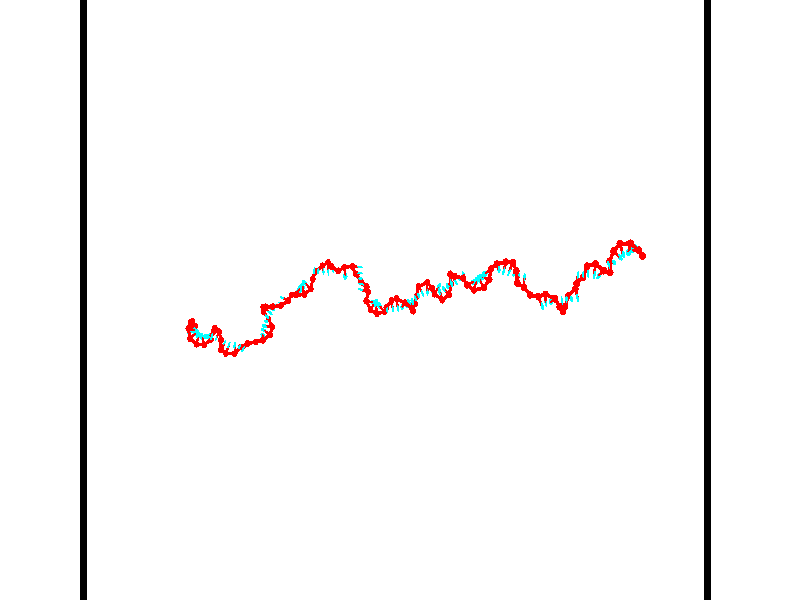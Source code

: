 // switches for output
#declare DRAW_BASES = 1; // possible values are 0, 1; only relevant for DNA ribbons
#declare DRAW_BASES_TYPE = 3; // possible values are 1, 2, 3; only relevant for DNA ribbons
#declare DRAW_FOG = 0; // set to 1 to enable fog

#include "colors.inc"

#include "transforms.inc"
background { rgb <1, 1, 1>}

#default {
   normal{
       ripples 0.25
       frequency 0.20
       turbulence 0.2
       lambda 5
   }
	finish {
		phong 0.1
		phong_size 40.
	}
}

// original window dimensions: 1024x640


// camera settings

camera {
	sky <-0, 1, 0>
	up <-0, 1, 0>
	right 1.6 * <0.99995, 0, 0.00999983>
	location <54.4867, 55, 106.329>
	look_at <55, 55, 55.0001>
	direction <0.513302, 0, -51.3289>
	angle 67.0682
}


# declare cpy_camera_pos = <54.4867, 55, 106.329>;
# if (DRAW_FOG = 1)
fog {
	fog_type 2
	up vnormalize(cpy_camera_pos)
	color rgbt<1,1,1,0.3>
	distance 1e-5
	fog_alt 3e-3
	fog_offset 88
}
# end


// LIGHTS

# declare lum = 6;
global_settings {
	ambient_light rgb lum * <0.05, 0.05, 0.05>
	max_trace_level 15
}# declare cpy_direct_light_amount = 0.25;
light_source
{	1000 * <-0.98995, -1, 1.00995>,
	rgb lum * cpy_direct_light_amount
	parallel
}

light_source
{	1000 * <0.98995, 1, -1.00995>,
	rgb lum * cpy_direct_light_amount
	parallel
}

// strand 0

// nucleotide -1

// particle -1
sphere {
	<35.853531, 52.978878, 49.580826> 0.250000
	pigment { color rgbt <1,0,0,0> }
	no_shadow
}
cylinder {
	<35.646606, 52.743683, 49.829552>,  <35.522453, 52.602566, 49.978786>, 0.100000
	pigment { color rgbt <1,0,0,0> }
	no_shadow
}
cylinder {
	<35.646606, 52.743683, 49.829552>,  <35.853531, 52.978878, 49.580826>, 0.100000
	pigment { color rgbt <1,0,0,0> }
	no_shadow
}

// particle -1
sphere {
	<35.646606, 52.743683, 49.829552> 0.100000
	pigment { color rgbt <1,0,0,0> }
	no_shadow
}
sphere {
	0, 1
	scale<0.080000,0.200000,0.300000>
	matrix <0.541649, 0.337588, 0.769839,
		-0.662576, 0.735051, 0.143847,
		-0.517310, -0.587991, 0.621817,
		35.491413, 52.567284, 50.016098>
	pigment { color rgbt <0,1,1,0> }
	no_shadow
}
cylinder {
	<35.806854, 53.381008, 50.189915>,  <35.853531, 52.978878, 49.580826>, 0.130000
	pigment { color rgbt <1,0,0,0> }
	no_shadow
}

// nucleotide -1

// particle -1
sphere {
	<35.806854, 53.381008, 50.189915> 0.250000
	pigment { color rgbt <1,0,0,0> }
	no_shadow
}
cylinder {
	<35.773045, 52.994724, 50.288109>,  <35.752758, 52.762955, 50.347023>, 0.100000
	pigment { color rgbt <1,0,0,0> }
	no_shadow
}
cylinder {
	<35.773045, 52.994724, 50.288109>,  <35.806854, 53.381008, 50.189915>, 0.100000
	pigment { color rgbt <1,0,0,0> }
	no_shadow
}

// particle -1
sphere {
	<35.773045, 52.994724, 50.288109> 0.100000
	pigment { color rgbt <1,0,0,0> }
	no_shadow
}
sphere {
	0, 1
	scale<0.080000,0.200000,0.300000>
	matrix <0.689093, 0.121296, 0.714449,
		-0.719726, 0.229551, 0.655211,
		-0.084528, -0.965709, 0.245482,
		35.747684, 52.705013, 50.361755>
	pigment { color rgbt <0,1,1,0> }
	no_shadow
}
cylinder {
	<35.870777, 53.287727, 50.922401>,  <35.806854, 53.381008, 50.189915>, 0.130000
	pigment { color rgbt <1,0,0,0> }
	no_shadow
}

// nucleotide -1

// particle -1
sphere {
	<35.870777, 53.287727, 50.922401> 0.250000
	pigment { color rgbt <1,0,0,0> }
	no_shadow
}
cylinder {
	<36.000843, 52.942043, 50.768822>,  <36.078880, 52.734634, 50.676674>, 0.100000
	pigment { color rgbt <1,0,0,0> }
	no_shadow
}
cylinder {
	<36.000843, 52.942043, 50.768822>,  <35.870777, 53.287727, 50.922401>, 0.100000
	pigment { color rgbt <1,0,0,0> }
	no_shadow
}

// particle -1
sphere {
	<36.000843, 52.942043, 50.768822> 0.100000
	pigment { color rgbt <1,0,0,0> }
	no_shadow
}
sphere {
	0, 1
	scale<0.080000,0.200000,0.300000>
	matrix <0.804652, 0.039549, 0.592428,
		-0.496795, -0.501581, 0.708245,
		0.325161, -0.864206, -0.383950,
		36.098392, 52.682781, 50.653637>
	pigment { color rgbt <0,1,1,0> }
	no_shadow
}
cylinder {
	<35.877037, 52.852497, 51.512852>,  <35.870777, 53.287727, 50.922401>, 0.130000
	pigment { color rgbt <1,0,0,0> }
	no_shadow
}

// nucleotide -1

// particle -1
sphere {
	<35.877037, 52.852497, 51.512852> 0.250000
	pigment { color rgbt <1,0,0,0> }
	no_shadow
}
cylinder {
	<36.143341, 52.737942, 51.237244>,  <36.303123, 52.669209, 51.071880>, 0.100000
	pigment { color rgbt <1,0,0,0> }
	no_shadow
}
cylinder {
	<36.143341, 52.737942, 51.237244>,  <35.877037, 52.852497, 51.512852>, 0.100000
	pigment { color rgbt <1,0,0,0> }
	no_shadow
}

// particle -1
sphere {
	<36.143341, 52.737942, 51.237244> 0.100000
	pigment { color rgbt <1,0,0,0> }
	no_shadow
}
sphere {
	0, 1
	scale<0.080000,0.200000,0.300000>
	matrix <0.726654, 0.039049, 0.685893,
		-0.169526, -0.957317, 0.234103,
		0.665759, -0.286388, -0.689019,
		36.343067, 52.652023, 51.030537>
	pigment { color rgbt <0,1,1,0> }
	no_shadow
}
cylinder {
	<36.083012, 52.091896, 51.675873>,  <35.877037, 52.852497, 51.512852>, 0.130000
	pigment { color rgbt <1,0,0,0> }
	no_shadow
}

// nucleotide -1

// particle -1
sphere {
	<36.083012, 52.091896, 51.675873> 0.250000
	pigment { color rgbt <1,0,0,0> }
	no_shadow
}
cylinder {
	<36.334568, 52.339813, 51.488106>,  <36.485504, 52.488564, 51.375446>, 0.100000
	pigment { color rgbt <1,0,0,0> }
	no_shadow
}
cylinder {
	<36.334568, 52.339813, 51.488106>,  <36.083012, 52.091896, 51.675873>, 0.100000
	pigment { color rgbt <1,0,0,0> }
	no_shadow
}

// particle -1
sphere {
	<36.334568, 52.339813, 51.488106> 0.100000
	pigment { color rgbt <1,0,0,0> }
	no_shadow
}
sphere {
	0, 1
	scale<0.080000,0.200000,0.300000>
	matrix <0.665413, -0.116786, 0.737283,
		0.402140, -0.776029, -0.485863,
		0.628895, 0.619790, -0.469415,
		36.523235, 52.525749, 51.347282>
	pigment { color rgbt <0,1,1,0> }
	no_shadow
}
cylinder {
	<36.623123, 51.661781, 51.508774>,  <36.083012, 52.091896, 51.675873>, 0.130000
	pigment { color rgbt <1,0,0,0> }
	no_shadow
}

// nucleotide -1

// particle -1
sphere {
	<36.623123, 51.661781, 51.508774> 0.250000
	pigment { color rgbt <1,0,0,0> }
	no_shadow
}
cylinder {
	<36.726749, 52.043709, 51.567017>,  <36.788925, 52.272865, 51.601963>, 0.100000
	pigment { color rgbt <1,0,0,0> }
	no_shadow
}
cylinder {
	<36.726749, 52.043709, 51.567017>,  <36.623123, 51.661781, 51.508774>, 0.100000
	pigment { color rgbt <1,0,0,0> }
	no_shadow
}

// particle -1
sphere {
	<36.726749, 52.043709, 51.567017> 0.100000
	pigment { color rgbt <1,0,0,0> }
	no_shadow
}
sphere {
	0, 1
	scale<0.080000,0.200000,0.300000>
	matrix <0.755756, -0.294268, 0.585012,
		0.601429, -0.041516, -0.797847,
		0.259068, 0.954821, 0.145605,
		36.804470, 52.330154, 51.610699>
	pigment { color rgbt <0,1,1,0> }
	no_shadow
}
cylinder {
	<37.338940, 51.608505, 51.564457>,  <36.623123, 51.661781, 51.508774>, 0.130000
	pigment { color rgbt <1,0,0,0> }
	no_shadow
}

// nucleotide -1

// particle -1
sphere {
	<37.338940, 51.608505, 51.564457> 0.250000
	pigment { color rgbt <1,0,0,0> }
	no_shadow
}
cylinder {
	<37.248749, 51.974400, 51.698578>,  <37.194633, 52.193935, 51.779049>, 0.100000
	pigment { color rgbt <1,0,0,0> }
	no_shadow
}
cylinder {
	<37.248749, 51.974400, 51.698578>,  <37.338940, 51.608505, 51.564457>, 0.100000
	pigment { color rgbt <1,0,0,0> }
	no_shadow
}

// particle -1
sphere {
	<37.248749, 51.974400, 51.698578> 0.100000
	pigment { color rgbt <1,0,0,0> }
	no_shadow
}
sphere {
	0, 1
	scale<0.080000,0.200000,0.300000>
	matrix <0.771289, -0.042666, 0.635053,
		0.595209, 0.401804, -0.695902,
		-0.225476, 0.914731, 0.335302,
		37.181107, 52.248817, 51.799168>
	pigment { color rgbt <0,1,1,0> }
	no_shadow
}
cylinder {
	<37.852100, 52.020607, 51.325531>,  <37.338940, 51.608505, 51.564457>, 0.130000
	pigment { color rgbt <1,0,0,0> }
	no_shadow
}

// nucleotide -1

// particle -1
sphere {
	<37.852100, 52.020607, 51.325531> 0.250000
	pigment { color rgbt <1,0,0,0> }
	no_shadow
}
cylinder {
	<37.696766, 52.165298, 51.664551>,  <37.603565, 52.252113, 51.867962>, 0.100000
	pigment { color rgbt <1,0,0,0> }
	no_shadow
}
cylinder {
	<37.696766, 52.165298, 51.664551>,  <37.852100, 52.020607, 51.325531>, 0.100000
	pigment { color rgbt <1,0,0,0> }
	no_shadow
}

// particle -1
sphere {
	<37.696766, 52.165298, 51.664551> 0.100000
	pigment { color rgbt <1,0,0,0> }
	no_shadow
}
sphere {
	0, 1
	scale<0.080000,0.200000,0.300000>
	matrix <0.868446, -0.163955, 0.467889,
		0.308210, 0.917753, -0.250474,
		-0.388340, 0.361731, 0.847551,
		37.580265, 52.273819, 51.918816>
	pigment { color rgbt <0,1,1,0> }
	no_shadow
}
cylinder {
	<38.159397, 52.604378, 51.589474>,  <37.852100, 52.020607, 51.325531>, 0.130000
	pigment { color rgbt <1,0,0,0> }
	no_shadow
}

// nucleotide -1

// particle -1
sphere {
	<38.159397, 52.604378, 51.589474> 0.250000
	pigment { color rgbt <1,0,0,0> }
	no_shadow
}
cylinder {
	<37.999451, 52.433418, 51.913803>,  <37.903481, 52.330845, 52.108402>, 0.100000
	pigment { color rgbt <1,0,0,0> }
	no_shadow
}
cylinder {
	<37.999451, 52.433418, 51.913803>,  <38.159397, 52.604378, 51.589474>, 0.100000
	pigment { color rgbt <1,0,0,0> }
	no_shadow
}

// particle -1
sphere {
	<37.999451, 52.433418, 51.913803> 0.100000
	pigment { color rgbt <1,0,0,0> }
	no_shadow
}
sphere {
	0, 1
	scale<0.080000,0.200000,0.300000>
	matrix <0.913785, -0.254830, 0.316321,
		0.071429, 0.867407, 0.492446,
		-0.399869, -0.427395, 0.810826,
		37.879490, 52.305199, 52.157051>
	pigment { color rgbt <0,1,1,0> }
	no_shadow
}
cylinder {
	<38.431911, 52.919025, 52.086624>,  <38.159397, 52.604378, 51.589474>, 0.130000
	pigment { color rgbt <1,0,0,0> }
	no_shadow
}

// nucleotide -1

// particle -1
sphere {
	<38.431911, 52.919025, 52.086624> 0.250000
	pigment { color rgbt <1,0,0,0> }
	no_shadow
}
cylinder {
	<38.327503, 52.564621, 52.239906>,  <38.264858, 52.351978, 52.331875>, 0.100000
	pigment { color rgbt <1,0,0,0> }
	no_shadow
}
cylinder {
	<38.327503, 52.564621, 52.239906>,  <38.431911, 52.919025, 52.086624>, 0.100000
	pigment { color rgbt <1,0,0,0> }
	no_shadow
}

// particle -1
sphere {
	<38.327503, 52.564621, 52.239906> 0.100000
	pigment { color rgbt <1,0,0,0> }
	no_shadow
}
sphere {
	0, 1
	scale<0.080000,0.200000,0.300000>
	matrix <0.956596, -0.290694, -0.020533,
		0.129589, 0.361216, 0.923434,
		-0.261020, -0.886013, 0.383209,
		38.249199, 52.298817, 52.354870>
	pigment { color rgbt <0,1,1,0> }
	no_shadow
}
cylinder {
	<38.982407, 52.659466, 52.646332>,  <38.431911, 52.919025, 52.086624>, 0.130000
	pigment { color rgbt <1,0,0,0> }
	no_shadow
}

// nucleotide -1

// particle -1
sphere {
	<38.982407, 52.659466, 52.646332> 0.250000
	pigment { color rgbt <1,0,0,0> }
	no_shadow
}
cylinder {
	<38.791431, 52.379230, 52.434208>,  <38.676846, 52.211090, 52.306934>, 0.100000
	pigment { color rgbt <1,0,0,0> }
	no_shadow
}
cylinder {
	<38.791431, 52.379230, 52.434208>,  <38.982407, 52.659466, 52.646332>, 0.100000
	pigment { color rgbt <1,0,0,0> }
	no_shadow
}

// particle -1
sphere {
	<38.791431, 52.379230, 52.434208> 0.100000
	pigment { color rgbt <1,0,0,0> }
	no_shadow
}
sphere {
	0, 1
	scale<0.080000,0.200000,0.300000>
	matrix <0.853558, -0.513048, -0.090664,
		-0.208556, -0.495936, 0.842942,
		-0.477433, -0.700592, -0.530309,
		38.648201, 52.169052, 52.275116>
	pigment { color rgbt <0,1,1,0> }
	no_shadow
}
cylinder {
	<39.216259, 52.063023, 52.906502>,  <38.982407, 52.659466, 52.646332>, 0.130000
	pigment { color rgbt <1,0,0,0> }
	no_shadow
}

// nucleotide -1

// particle -1
sphere {
	<39.216259, 52.063023, 52.906502> 0.250000
	pigment { color rgbt <1,0,0,0> }
	no_shadow
}
cylinder {
	<39.072632, 51.987434, 52.540909>,  <38.986458, 51.942081, 52.321552>, 0.100000
	pigment { color rgbt <1,0,0,0> }
	no_shadow
}
cylinder {
	<39.072632, 51.987434, 52.540909>,  <39.216259, 52.063023, 52.906502>, 0.100000
	pigment { color rgbt <1,0,0,0> }
	no_shadow
}

// particle -1
sphere {
	<39.072632, 51.987434, 52.540909> 0.100000
	pigment { color rgbt <1,0,0,0> }
	no_shadow
}
sphere {
	0, 1
	scale<0.080000,0.200000,0.300000>
	matrix <0.826822, -0.518672, -0.217587,
		-0.432941, -0.833829, 0.342478,
		-0.359064, -0.188966, -0.913983,
		38.964912, 51.930744, 52.266712>
	pigment { color rgbt <0,1,1,0> }
	no_shadow
}
cylinder {
	<39.143562, 51.304230, 52.664555>,  <39.216259, 52.063023, 52.906502>, 0.130000
	pigment { color rgbt <1,0,0,0> }
	no_shadow
}

// nucleotide -1

// particle -1
sphere {
	<39.143562, 51.304230, 52.664555> 0.250000
	pigment { color rgbt <1,0,0,0> }
	no_shadow
}
cylinder {
	<39.245171, 51.580284, 52.393501>,  <39.306133, 51.745918, 52.230869>, 0.100000
	pigment { color rgbt <1,0,0,0> }
	no_shadow
}
cylinder {
	<39.245171, 51.580284, 52.393501>,  <39.143562, 51.304230, 52.664555>, 0.100000
	pigment { color rgbt <1,0,0,0> }
	no_shadow
}

// particle -1
sphere {
	<39.245171, 51.580284, 52.393501> 0.100000
	pigment { color rgbt <1,0,0,0> }
	no_shadow
}
sphere {
	0, 1
	scale<0.080000,0.200000,0.300000>
	matrix <0.892303, -0.437546, -0.111129,
		-0.373190, -0.576425, -0.726955,
		0.254019, 0.690136, -0.677633,
		39.321377, 51.787323, 52.190212>
	pigment { color rgbt <0,1,1,0> }
	no_shadow
}
cylinder {
	<39.435272, 50.998657, 52.095287>,  <39.143562, 51.304230, 52.664555>, 0.130000
	pigment { color rgbt <1,0,0,0> }
	no_shadow
}

// nucleotide -1

// particle -1
sphere {
	<39.435272, 50.998657, 52.095287> 0.250000
	pigment { color rgbt <1,0,0,0> }
	no_shadow
}
cylinder {
	<39.595146, 51.363426, 52.132484>,  <39.691071, 51.582287, 52.154804>, 0.100000
	pigment { color rgbt <1,0,0,0> }
	no_shadow
}
cylinder {
	<39.595146, 51.363426, 52.132484>,  <39.435272, 50.998657, 52.095287>, 0.100000
	pigment { color rgbt <1,0,0,0> }
	no_shadow
}

// particle -1
sphere {
	<39.595146, 51.363426, 52.132484> 0.100000
	pigment { color rgbt <1,0,0,0> }
	no_shadow
}
sphere {
	0, 1
	scale<0.080000,0.200000,0.300000>
	matrix <0.915676, -0.401880, 0.005445,
		0.042339, 0.082979, -0.995651,
		0.399681, 0.911925, 0.092997,
		39.715050, 51.637005, 52.160385>
	pigment { color rgbt <0,1,1,0> }
	no_shadow
}
cylinder {
	<40.126415, 50.970901, 51.765945>,  <39.435272, 50.998657, 52.095287>, 0.130000
	pigment { color rgbt <1,0,0,0> }
	no_shadow
}

// nucleotide -1

// particle -1
sphere {
	<40.126415, 50.970901, 51.765945> 0.250000
	pigment { color rgbt <1,0,0,0> }
	no_shadow
}
cylinder {
	<40.180103, 51.322483, 51.948997>,  <40.212315, 51.533432, 52.058830>, 0.100000
	pigment { color rgbt <1,0,0,0> }
	no_shadow
}
cylinder {
	<40.180103, 51.322483, 51.948997>,  <40.126415, 50.970901, 51.765945>, 0.100000
	pigment { color rgbt <1,0,0,0> }
	no_shadow
}

// particle -1
sphere {
	<40.180103, 51.322483, 51.948997> 0.100000
	pigment { color rgbt <1,0,0,0> }
	no_shadow
}
sphere {
	0, 1
	scale<0.080000,0.200000,0.300000>
	matrix <0.953799, -0.239854, 0.180937,
		0.268800, 0.412200, -0.870539,
		0.134219, 0.878954, 0.457629,
		40.220367, 51.586170, 52.086285>
	pigment { color rgbt <0,1,1,0> }
	no_shadow
}
cylinder {
	<40.582531, 51.447979, 51.306393>,  <40.126415, 50.970901, 51.765945>, 0.130000
	pigment { color rgbt <1,0,0,0> }
	no_shadow
}

// nucleotide -1

// particle -1
sphere {
	<40.582531, 51.447979, 51.306393> 0.250000
	pigment { color rgbt <1,0,0,0> }
	no_shadow
}
cylinder {
	<40.603020, 51.474758, 51.704967>,  <40.615311, 51.490826, 51.944115>, 0.100000
	pigment { color rgbt <1,0,0,0> }
	no_shadow
}
cylinder {
	<40.603020, 51.474758, 51.704967>,  <40.582531, 51.447979, 51.306393>, 0.100000
	pigment { color rgbt <1,0,0,0> }
	no_shadow
}

// particle -1
sphere {
	<40.603020, 51.474758, 51.704967> 0.100000
	pigment { color rgbt <1,0,0,0> }
	no_shadow
}
sphere {
	0, 1
	scale<0.080000,0.200000,0.300000>
	matrix <0.908684, -0.417067, -0.018687,
		0.414331, 0.906407, -0.082199,
		0.051220, 0.066951, 0.996441,
		40.618385, 51.494843, 52.003899>
	pigment { color rgbt <0,1,1,0> }
	no_shadow
}
cylinder {
	<41.230663, 51.713425, 51.590046>,  <40.582531, 51.447979, 51.306393>, 0.130000
	pigment { color rgbt <1,0,0,0> }
	no_shadow
}

// nucleotide -1

// particle -1
sphere {
	<41.230663, 51.713425, 51.590046> 0.250000
	pigment { color rgbt <1,0,0,0> }
	no_shadow
}
cylinder {
	<41.097595, 51.506950, 51.905739>,  <41.017754, 51.383064, 52.095154>, 0.100000
	pigment { color rgbt <1,0,0,0> }
	no_shadow
}
cylinder {
	<41.097595, 51.506950, 51.905739>,  <41.230663, 51.713425, 51.590046>, 0.100000
	pigment { color rgbt <1,0,0,0> }
	no_shadow
}

// particle -1
sphere {
	<41.097595, 51.506950, 51.905739> 0.100000
	pigment { color rgbt <1,0,0,0> }
	no_shadow
}
sphere {
	0, 1
	scale<0.080000,0.200000,0.300000>
	matrix <0.895052, -0.436400, 0.091853,
		0.297007, 0.736958, 0.607190,
		-0.332670, -0.516185, 0.789230,
		40.997795, 51.352097, 52.142509>
	pigment { color rgbt <0,1,1,0> }
	no_shadow
}
cylinder {
	<42.010414, 51.842014, 51.697147>,  <41.230663, 51.713425, 51.590046>, 0.130000
	pigment { color rgbt <1,0,0,0> }
	no_shadow
}

// nucleotide -1

// particle -1
sphere {
	<42.010414, 51.842014, 51.697147> 0.250000
	pigment { color rgbt <1,0,0,0> }
	no_shadow
}
cylinder {
	<42.284615, 51.952873, 51.427841>,  <42.449135, 52.019386, 51.266258>, 0.100000
	pigment { color rgbt <1,0,0,0> }
	no_shadow
}
cylinder {
	<42.284615, 51.952873, 51.427841>,  <42.010414, 51.842014, 51.697147>, 0.100000
	pigment { color rgbt <1,0,0,0> }
	no_shadow
}

// particle -1
sphere {
	<42.284615, 51.952873, 51.427841> 0.100000
	pigment { color rgbt <1,0,0,0> }
	no_shadow
}
sphere {
	0, 1
	scale<0.080000,0.200000,0.300000>
	matrix <0.122632, 0.867556, 0.481984,
		0.717672, -0.412963, 0.560722,
		0.685499, 0.277144, -0.673263,
		42.490265, 52.036015, 51.225861>
	pigment { color rgbt <0,1,1,0> }
	no_shadow
}
cylinder {
	<42.717934, 51.988197, 51.980949>,  <42.010414, 51.842014, 51.697147>, 0.130000
	pigment { color rgbt <1,0,0,0> }
	no_shadow
}

// nucleotide -1

// particle -1
sphere {
	<42.717934, 51.988197, 51.980949> 0.250000
	pigment { color rgbt <1,0,0,0> }
	no_shadow
}
cylinder {
	<42.628071, 52.197472, 51.652119>,  <42.574154, 52.323036, 51.454823>, 0.100000
	pigment { color rgbt <1,0,0,0> }
	no_shadow
}
cylinder {
	<42.628071, 52.197472, 51.652119>,  <42.717934, 51.988197, 51.980949>, 0.100000
	pigment { color rgbt <1,0,0,0> }
	no_shadow
}

// particle -1
sphere {
	<42.628071, 52.197472, 51.652119> 0.100000
	pigment { color rgbt <1,0,0,0> }
	no_shadow
}
sphere {
	0, 1
	scale<0.080000,0.200000,0.300000>
	matrix <0.271060, 0.843894, 0.463001,
		0.935980, -0.118817, -0.331398,
		-0.224653, 0.523189, -0.822074,
		42.560677, 52.354427, 51.405495>
	pigment { color rgbt <0,1,1,0> }
	no_shadow
}
cylinder {
	<43.307861, 52.388775, 51.686100>,  <42.717934, 51.988197, 51.980949>, 0.130000
	pigment { color rgbt <1,0,0,0> }
	no_shadow
}

// nucleotide -1

// particle -1
sphere {
	<43.307861, 52.388775, 51.686100> 0.250000
	pigment { color rgbt <1,0,0,0> }
	no_shadow
}
cylinder {
	<42.961048, 52.579666, 51.628822>,  <42.752960, 52.694202, 51.594456>, 0.100000
	pigment { color rgbt <1,0,0,0> }
	no_shadow
}
cylinder {
	<42.961048, 52.579666, 51.628822>,  <43.307861, 52.388775, 51.686100>, 0.100000
	pigment { color rgbt <1,0,0,0> }
	no_shadow
}

// particle -1
sphere {
	<42.961048, 52.579666, 51.628822> 0.100000
	pigment { color rgbt <1,0,0,0> }
	no_shadow
}
sphere {
	0, 1
	scale<0.080000,0.200000,0.300000>
	matrix <0.370610, 0.809802, 0.454828,
		0.333018, 0.341281, -0.878992,
		-0.867033, 0.477230, -0.143196,
		42.700939, 52.722836, 51.585865>
	pigment { color rgbt <0,1,1,0> }
	no_shadow
}
cylinder {
	<43.436626, 52.974159, 51.429325>,  <43.307861, 52.388775, 51.686100>, 0.130000
	pigment { color rgbt <1,0,0,0> }
	no_shadow
}

// nucleotide -1

// particle -1
sphere {
	<43.436626, 52.974159, 51.429325> 0.250000
	pigment { color rgbt <1,0,0,0> }
	no_shadow
}
cylinder {
	<43.098263, 53.012650, 51.639156>,  <42.895245, 53.035744, 51.765057>, 0.100000
	pigment { color rgbt <1,0,0,0> }
	no_shadow
}
cylinder {
	<43.098263, 53.012650, 51.639156>,  <43.436626, 52.974159, 51.429325>, 0.100000
	pigment { color rgbt <1,0,0,0> }
	no_shadow
}

// particle -1
sphere {
	<43.098263, 53.012650, 51.639156> 0.100000
	pigment { color rgbt <1,0,0,0> }
	no_shadow
}
sphere {
	0, 1
	scale<0.080000,0.200000,0.300000>
	matrix <0.377354, 0.803066, 0.461182,
		-0.376891, 0.588069, -0.715631,
		-0.845906, 0.096231, 0.524579,
		42.844490, 53.041519, 51.796532>
	pigment { color rgbt <0,1,1,0> }
	no_shadow
}
cylinder {
	<43.084229, 53.547520, 51.277760>,  <43.436626, 52.974159, 51.429325>, 0.130000
	pigment { color rgbt <1,0,0,0> }
	no_shadow
}

// nucleotide -1

// particle -1
sphere {
	<43.084229, 53.547520, 51.277760> 0.250000
	pigment { color rgbt <1,0,0,0> }
	no_shadow
}
cylinder {
	<43.029812, 53.467663, 51.665913>,  <42.997162, 53.419750, 51.898804>, 0.100000
	pigment { color rgbt <1,0,0,0> }
	no_shadow
}
cylinder {
	<43.029812, 53.467663, 51.665913>,  <43.084229, 53.547520, 51.277760>, 0.100000
	pigment { color rgbt <1,0,0,0> }
	no_shadow
}

// particle -1
sphere {
	<43.029812, 53.467663, 51.665913> 0.100000
	pigment { color rgbt <1,0,0,0> }
	no_shadow
}
sphere {
	0, 1
	scale<0.080000,0.200000,0.300000>
	matrix <0.336191, 0.912062, 0.234772,
		-0.931917, 0.358171, -0.056961,
		-0.136041, -0.199638, 0.970380,
		42.988998, 53.407772, 51.957027>
	pigment { color rgbt <0,1,1,0> }
	no_shadow
}
cylinder {
	<42.715611, 54.117245, 51.705887>,  <43.084229, 53.547520, 51.277760>, 0.130000
	pigment { color rgbt <1,0,0,0> }
	no_shadow
}

// nucleotide -1

// particle -1
sphere {
	<42.715611, 54.117245, 51.705887> 0.250000
	pigment { color rgbt <1,0,0,0> }
	no_shadow
}
cylinder {
	<42.945511, 53.912434, 51.961227>,  <43.083450, 53.789547, 52.114429>, 0.100000
	pigment { color rgbt <1,0,0,0> }
	no_shadow
}
cylinder {
	<42.945511, 53.912434, 51.961227>,  <42.715611, 54.117245, 51.705887>, 0.100000
	pigment { color rgbt <1,0,0,0> }
	no_shadow
}

// particle -1
sphere {
	<42.945511, 53.912434, 51.961227> 0.100000
	pigment { color rgbt <1,0,0,0> }
	no_shadow
}
sphere {
	0, 1
	scale<0.080000,0.200000,0.300000>
	matrix <0.559996, 0.814906, 0.149440,
		-0.596710, 0.271581, 0.755103,
		0.574753, -0.512028, 0.638347,
		43.117935, 53.758823, 52.152733>
	pigment { color rgbt <0,1,1,0> }
	no_shadow
}
cylinder {
	<42.805149, 54.470234, 52.292164>,  <42.715611, 54.117245, 51.705887>, 0.130000
	pigment { color rgbt <1,0,0,0> }
	no_shadow
}

// nucleotide -1

// particle -1
sphere {
	<42.805149, 54.470234, 52.292164> 0.250000
	pigment { color rgbt <1,0,0,0> }
	no_shadow
}
cylinder {
	<43.132778, 54.241291, 52.276596>,  <43.329357, 54.103924, 52.267254>, 0.100000
	pigment { color rgbt <1,0,0,0> }
	no_shadow
}
cylinder {
	<43.132778, 54.241291, 52.276596>,  <42.805149, 54.470234, 52.292164>, 0.100000
	pigment { color rgbt <1,0,0,0> }
	no_shadow
}

// particle -1
sphere {
	<43.132778, 54.241291, 52.276596> 0.100000
	pigment { color rgbt <1,0,0,0> }
	no_shadow
}
sphere {
	0, 1
	scale<0.080000,0.200000,0.300000>
	matrix <0.553928, 0.771400, 0.313219,
		-0.149251, -0.278110, 0.948883,
		0.819077, -0.572361, -0.038921,
		43.378502, 54.069584, 52.264919>
	pigment { color rgbt <0,1,1,0> }
	no_shadow
}
cylinder {
	<43.169369, 54.495674, 52.934292>,  <42.805149, 54.470234, 52.292164>, 0.130000
	pigment { color rgbt <1,0,0,0> }
	no_shadow
}

// nucleotide -1

// particle -1
sphere {
	<43.169369, 54.495674, 52.934292> 0.250000
	pigment { color rgbt <1,0,0,0> }
	no_shadow
}
cylinder {
	<43.432369, 54.408428, 52.645813>,  <43.590168, 54.356079, 52.472725>, 0.100000
	pigment { color rgbt <1,0,0,0> }
	no_shadow
}
cylinder {
	<43.432369, 54.408428, 52.645813>,  <43.169369, 54.495674, 52.934292>, 0.100000
	pigment { color rgbt <1,0,0,0> }
	no_shadow
}

// particle -1
sphere {
	<43.432369, 54.408428, 52.645813> 0.100000
	pigment { color rgbt <1,0,0,0> }
	no_shadow
}
sphere {
	0, 1
	scale<0.080000,0.200000,0.300000>
	matrix <0.638351, 0.669738, 0.379420,
		0.400255, -0.709844, 0.579584,
		0.657498, -0.218113, -0.721195,
		43.629620, 54.342995, 52.429455>
	pigment { color rgbt <0,1,1,0> }
	no_shadow
}
cylinder {
	<43.845776, 54.514366, 53.231140>,  <43.169369, 54.495674, 52.934292>, 0.130000
	pigment { color rgbt <1,0,0,0> }
	no_shadow
}

// nucleotide -1

// particle -1
sphere {
	<43.845776, 54.514366, 53.231140> 0.250000
	pigment { color rgbt <1,0,0,0> }
	no_shadow
}
cylinder {
	<43.915031, 54.535717, 52.837761>,  <43.956585, 54.548527, 52.601734>, 0.100000
	pigment { color rgbt <1,0,0,0> }
	no_shadow
}
cylinder {
	<43.915031, 54.535717, 52.837761>,  <43.845776, 54.514366, 53.231140>, 0.100000
	pigment { color rgbt <1,0,0,0> }
	no_shadow
}

// particle -1
sphere {
	<43.915031, 54.535717, 52.837761> 0.100000
	pigment { color rgbt <1,0,0,0> }
	no_shadow
}
sphere {
	0, 1
	scale<0.080000,0.200000,0.300000>
	matrix <0.647933, 0.745853, 0.154553,
		0.741759, -0.663969, 0.094549,
		0.173138, 0.053380, -0.983450,
		43.966972, 54.551731, 52.542725>
	pigment { color rgbt <0,1,1,0> }
	no_shadow
}
cylinder {
	<44.553356, 54.586121, 53.197327>,  <43.845776, 54.514366, 53.231140>, 0.130000
	pigment { color rgbt <1,0,0,0> }
	no_shadow
}

// nucleotide -1

// particle -1
sphere {
	<44.553356, 54.586121, 53.197327> 0.250000
	pigment { color rgbt <1,0,0,0> }
	no_shadow
}
cylinder {
	<44.434868, 54.671375, 52.824913>,  <44.363777, 54.722530, 52.601463>, 0.100000
	pigment { color rgbt <1,0,0,0> }
	no_shadow
}
cylinder {
	<44.434868, 54.671375, 52.824913>,  <44.553356, 54.586121, 53.197327>, 0.100000
	pigment { color rgbt <1,0,0,0> }
	no_shadow
}

// particle -1
sphere {
	<44.434868, 54.671375, 52.824913> 0.100000
	pigment { color rgbt <1,0,0,0> }
	no_shadow
}
sphere {
	0, 1
	scale<0.080000,0.200000,0.300000>
	matrix <0.626335, 0.779275, -0.020876,
		0.721083, -0.589324, -0.364332,
		-0.296217, 0.213140, -0.931035,
		44.346004, 54.735317, 52.545601>
	pigment { color rgbt <0,1,1,0> }
	no_shadow
}
cylinder {
	<45.145912, 54.952148, 52.978310>,  <44.553356, 54.586121, 53.197327>, 0.130000
	pigment { color rgbt <1,0,0,0> }
	no_shadow
}

// nucleotide -1

// particle -1
sphere {
	<45.145912, 54.952148, 52.978310> 0.250000
	pigment { color rgbt <1,0,0,0> }
	no_shadow
}
cylinder {
	<44.833244, 55.059910, 52.753304>,  <44.645645, 55.124565, 52.618301>, 0.100000
	pigment { color rgbt <1,0,0,0> }
	no_shadow
}
cylinder {
	<44.833244, 55.059910, 52.753304>,  <45.145912, 54.952148, 52.978310>, 0.100000
	pigment { color rgbt <1,0,0,0> }
	no_shadow
}

// particle -1
sphere {
	<44.833244, 55.059910, 52.753304> 0.100000
	pigment { color rgbt <1,0,0,0> }
	no_shadow
}
sphere {
	0, 1
	scale<0.080000,0.200000,0.300000>
	matrix <0.405024, 0.905111, -0.129342,
		0.474291, -0.328933, -0.816609,
		-0.781667, 0.269400, -0.562512,
		44.598743, 55.140728, 52.584549>
	pigment { color rgbt <0,1,1,0> }
	no_shadow
}
cylinder {
	<45.374065, 55.381199, 52.443527>,  <45.145912, 54.952148, 52.978310>, 0.130000
	pigment { color rgbt <1,0,0,0> }
	no_shadow
}

// nucleotide -1

// particle -1
sphere {
	<45.374065, 55.381199, 52.443527> 0.250000
	pigment { color rgbt <1,0,0,0> }
	no_shadow
}
cylinder {
	<45.710419, 55.542496, 52.299133>,  <45.912231, 55.639275, 52.212498>, 0.100000
	pigment { color rgbt <1,0,0,0> }
	no_shadow
}
cylinder {
	<45.710419, 55.542496, 52.299133>,  <45.374065, 55.381199, 52.443527>, 0.100000
	pigment { color rgbt <1,0,0,0> }
	no_shadow
}

// particle -1
sphere {
	<45.710419, 55.542496, 52.299133> 0.100000
	pigment { color rgbt <1,0,0,0> }
	no_shadow
}
sphere {
	0, 1
	scale<0.080000,0.200000,0.300000>
	matrix <0.226672, 0.343278, 0.911471,
		0.491460, -0.848267, 0.197255,
		0.840885, 0.403239, -0.360986,
		45.962685, 55.663467, 52.190838>
	pigment { color rgbt <0,1,1,0> }
	no_shadow
}
cylinder {
	<45.861671, 55.364658, 52.936878>,  <45.374065, 55.381199, 52.443527>, 0.130000
	pigment { color rgbt <1,0,0,0> }
	no_shadow
}

// nucleotide -1

// particle -1
sphere {
	<45.861671, 55.364658, 52.936878> 0.250000
	pigment { color rgbt <1,0,0,0> }
	no_shadow
}
cylinder {
	<45.993378, 55.655663, 52.696106>,  <46.072399, 55.830265, 52.551643>, 0.100000
	pigment { color rgbt <1,0,0,0> }
	no_shadow
}
cylinder {
	<45.993378, 55.655663, 52.696106>,  <45.861671, 55.364658, 52.936878>, 0.100000
	pigment { color rgbt <1,0,0,0> }
	no_shadow
}

// particle -1
sphere {
	<45.993378, 55.655663, 52.696106> 0.100000
	pigment { color rgbt <1,0,0,0> }
	no_shadow
}
sphere {
	0, 1
	scale<0.080000,0.200000,0.300000>
	matrix <0.595767, 0.334505, 0.730184,
		0.732563, -0.599031, -0.323285,
		0.329262, 0.727508, -0.601929,
		46.092155, 55.873917, 52.515526>
	pigment { color rgbt <0,1,1,0> }
	no_shadow
}
cylinder {
	<46.580357, 55.405964, 53.022808>,  <45.861671, 55.364658, 52.936878>, 0.130000
	pigment { color rgbt <1,0,0,0> }
	no_shadow
}

// nucleotide -1

// particle -1
sphere {
	<46.580357, 55.405964, 53.022808> 0.250000
	pigment { color rgbt <1,0,0,0> }
	no_shadow
}
cylinder {
	<46.464085, 55.752869, 52.861134>,  <46.394321, 55.961010, 52.764130>, 0.100000
	pigment { color rgbt <1,0,0,0> }
	no_shadow
}
cylinder {
	<46.464085, 55.752869, 52.861134>,  <46.580357, 55.405964, 53.022808>, 0.100000
	pigment { color rgbt <1,0,0,0> }
	no_shadow
}

// particle -1
sphere {
	<46.464085, 55.752869, 52.861134> 0.100000
	pigment { color rgbt <1,0,0,0> }
	no_shadow
}
sphere {
	0, 1
	scale<0.080000,0.200000,0.300000>
	matrix <0.403330, 0.494124, 0.770172,
		0.867657, 0.060856, -0.493425,
		-0.290683, 0.867259, -0.404185,
		46.376881, 56.013046, 52.739880>
	pigment { color rgbt <0,1,1,0> }
	no_shadow
}
cylinder {
	<47.131161, 55.811264, 52.929771>,  <46.580357, 55.405964, 53.022808>, 0.130000
	pigment { color rgbt <1,0,0,0> }
	no_shadow
}

// nucleotide -1

// particle -1
sphere {
	<47.131161, 55.811264, 52.929771> 0.250000
	pigment { color rgbt <1,0,0,0> }
	no_shadow
}
cylinder {
	<46.828690, 56.071346, 52.959244>,  <46.647205, 56.227394, 52.976925>, 0.100000
	pigment { color rgbt <1,0,0,0> }
	no_shadow
}
cylinder {
	<46.828690, 56.071346, 52.959244>,  <47.131161, 55.811264, 52.929771>, 0.100000
	pigment { color rgbt <1,0,0,0> }
	no_shadow
}

// particle -1
sphere {
	<46.828690, 56.071346, 52.959244> 0.100000
	pigment { color rgbt <1,0,0,0> }
	no_shadow
}
sphere {
	0, 1
	scale<0.080000,0.200000,0.300000>
	matrix <0.565439, 0.592593, 0.573683,
		0.329349, 0.475468, -0.815757,
		-0.756180, 0.650203, 0.073678,
		46.601837, 56.266407, 52.981346>
	pigment { color rgbt <0,1,1,0> }
	no_shadow
}
cylinder {
	<47.302288, 56.531406, 52.857796>,  <47.131161, 55.811264, 52.929771>, 0.130000
	pigment { color rgbt <1,0,0,0> }
	no_shadow
}

// nucleotide -1

// particle -1
sphere {
	<47.302288, 56.531406, 52.857796> 0.250000
	pigment { color rgbt <1,0,0,0> }
	no_shadow
}
cylinder {
	<47.398811, 56.887032, 53.013401>,  <47.456726, 57.100407, 53.106766>, 0.100000
	pigment { color rgbt <1,0,0,0> }
	no_shadow
}
cylinder {
	<47.398811, 56.887032, 53.013401>,  <47.302288, 56.531406, 52.857796>, 0.100000
	pigment { color rgbt <1,0,0,0> }
	no_shadow
}

// particle -1
sphere {
	<47.398811, 56.887032, 53.013401> 0.100000
	pigment { color rgbt <1,0,0,0> }
	no_shadow
}
sphere {
	0, 1
	scale<0.080000,0.200000,0.300000>
	matrix <0.934620, -0.104992, -0.339796,
		-0.261257, 0.445579, -0.856273,
		0.241308, 0.889065, 0.389017,
		47.471203, 57.153751, 53.130108>
	pigment { color rgbt <0,1,1,0> }
	no_shadow
}
cylinder {
	<47.501644, 57.118916, 52.319359>,  <47.302288, 56.531406, 52.857796>, 0.130000
	pigment { color rgbt <1,0,0,0> }
	no_shadow
}

// nucleotide -1

// particle -1
sphere {
	<47.501644, 57.118916, 52.319359> 0.250000
	pigment { color rgbt <1,0,0,0> }
	no_shadow
}
cylinder {
	<47.669292, 57.123924, 52.682495>,  <47.769882, 57.126930, 52.900379>, 0.100000
	pigment { color rgbt <1,0,0,0> }
	no_shadow
}
cylinder {
	<47.669292, 57.123924, 52.682495>,  <47.501644, 57.118916, 52.319359>, 0.100000
	pigment { color rgbt <1,0,0,0> }
	no_shadow
}

// particle -1
sphere {
	<47.669292, 57.123924, 52.682495> 0.100000
	pigment { color rgbt <1,0,0,0> }
	no_shadow
}
sphere {
	0, 1
	scale<0.080000,0.200000,0.300000>
	matrix <0.902137, -0.118513, -0.414855,
		0.102398, 0.992874, -0.060965,
		0.419123, 0.012519, 0.907843,
		47.795029, 57.127682, 52.954849>
	pigment { color rgbt <0,1,1,0> }
	no_shadow
}
cylinder {
	<48.094692, 57.542591, 52.395172>,  <47.501644, 57.118916, 52.319359>, 0.130000
	pigment { color rgbt <1,0,0,0> }
	no_shadow
}

// nucleotide -1

// particle -1
sphere {
	<48.094692, 57.542591, 52.395172> 0.250000
	pigment { color rgbt <1,0,0,0> }
	no_shadow
}
cylinder {
	<48.185909, 57.288445, 52.690281>,  <48.240639, 57.135956, 52.867344>, 0.100000
	pigment { color rgbt <1,0,0,0> }
	no_shadow
}
cylinder {
	<48.185909, 57.288445, 52.690281>,  <48.094692, 57.542591, 52.395172>, 0.100000
	pigment { color rgbt <1,0,0,0> }
	no_shadow
}

// particle -1
sphere {
	<48.185909, 57.288445, 52.690281> 0.100000
	pigment { color rgbt <1,0,0,0> }
	no_shadow
}
sphere {
	0, 1
	scale<0.080000,0.200000,0.300000>
	matrix <0.948969, -0.024495, -0.314418,
		0.217843, 0.771821, 0.597359,
		0.228042, -0.635368, 0.737770,
		48.254322, 57.097836, 52.911613>
	pigment { color rgbt <0,1,1,0> }
	no_shadow
}
cylinder {
	<48.666008, 57.769394, 52.915573>,  <48.094692, 57.542591, 52.395172>, 0.130000
	pigment { color rgbt <1,0,0,0> }
	no_shadow
}

// nucleotide -1

// particle -1
sphere {
	<48.666008, 57.769394, 52.915573> 0.250000
	pigment { color rgbt <1,0,0,0> }
	no_shadow
}
cylinder {
	<48.679260, 57.369621, 52.917862>,  <48.687210, 57.129757, 52.919235>, 0.100000
	pigment { color rgbt <1,0,0,0> }
	no_shadow
}
cylinder {
	<48.679260, 57.369621, 52.917862>,  <48.666008, 57.769394, 52.915573>, 0.100000
	pigment { color rgbt <1,0,0,0> }
	no_shadow
}

// particle -1
sphere {
	<48.679260, 57.369621, 52.917862> 0.100000
	pigment { color rgbt <1,0,0,0> }
	no_shadow
}
sphere {
	0, 1
	scale<0.080000,0.200000,0.300000>
	matrix <0.998495, 0.032847, -0.043919,
		0.043706, 0.007172, 0.999019,
		0.033129, -0.999435, 0.005725,
		48.689198, 57.069790, 52.919579>
	pigment { color rgbt <0,1,1,0> }
	no_shadow
}
cylinder {
	<49.021030, 57.437271, 53.544537>,  <48.666008, 57.769394, 52.915573>, 0.130000
	pigment { color rgbt <1,0,0,0> }
	no_shadow
}

// nucleotide -1

// particle -1
sphere {
	<49.021030, 57.437271, 53.544537> 0.250000
	pigment { color rgbt <1,0,0,0> }
	no_shadow
}
cylinder {
	<49.061127, 57.297615, 53.171860>,  <49.085186, 57.213821, 52.948254>, 0.100000
	pigment { color rgbt <1,0,0,0> }
	no_shadow
}
cylinder {
	<49.061127, 57.297615, 53.171860>,  <49.021030, 57.437271, 53.544537>, 0.100000
	pigment { color rgbt <1,0,0,0> }
	no_shadow
}

// particle -1
sphere {
	<49.061127, 57.297615, 53.171860> 0.100000
	pigment { color rgbt <1,0,0,0> }
	no_shadow
}
sphere {
	0, 1
	scale<0.080000,0.200000,0.300000>
	matrix <0.989364, 0.134175, 0.056170,
		0.105399, -0.927413, 0.358881,
		0.100245, -0.349144, -0.931692,
		49.091202, 57.192871, 52.892353>
	pigment { color rgbt <0,1,1,0> }
	no_shadow
}
cylinder {
	<49.603615, 57.124542, 53.449837>,  <49.021030, 57.437271, 53.544537>, 0.130000
	pigment { color rgbt <1,0,0,0> }
	no_shadow
}

// nucleotide -1

// particle -1
sphere {
	<49.603615, 57.124542, 53.449837> 0.250000
	pigment { color rgbt <1,0,0,0> }
	no_shadow
}
cylinder {
	<49.595661, 57.182125, 53.054085>,  <49.590889, 57.216675, 52.816631>, 0.100000
	pigment { color rgbt <1,0,0,0> }
	no_shadow
}
cylinder {
	<49.595661, 57.182125, 53.054085>,  <49.603615, 57.124542, 53.449837>, 0.100000
	pigment { color rgbt <1,0,0,0> }
	no_shadow
}

// particle -1
sphere {
	<49.595661, 57.182125, 53.054085> 0.100000
	pigment { color rgbt <1,0,0,0> }
	no_shadow
}
sphere {
	0, 1
	scale<0.080000,0.200000,0.300000>
	matrix <0.996280, 0.085850, -0.007533,
		0.083854, -0.985853, -0.145128,
		-0.019886, 0.143956, -0.989384,
		49.589695, 57.225311, 52.757271>
	pigment { color rgbt <0,1,1,0> }
	no_shadow
}
cylinder {
	<50.090652, 57.410061, 52.913235>,  <49.603615, 57.124542, 53.449837>, 0.130000
	pigment { color rgbt <1,0,0,0> }
	no_shadow
}

// nucleotide -1

// particle -1
sphere {
	<50.090652, 57.410061, 52.913235> 0.250000
	pigment { color rgbt <1,0,0,0> }
	no_shadow
}
cylinder {
	<50.131645, 57.044922, 52.755138>,  <50.156242, 56.825840, 52.660282>, 0.100000
	pigment { color rgbt <1,0,0,0> }
	no_shadow
}
cylinder {
	<50.131645, 57.044922, 52.755138>,  <50.090652, 57.410061, 52.913235>, 0.100000
	pigment { color rgbt <1,0,0,0> }
	no_shadow
}

// particle -1
sphere {
	<50.131645, 57.044922, 52.755138> 0.100000
	pigment { color rgbt <1,0,0,0> }
	no_shadow
}
sphere {
	0, 1
	scale<0.080000,0.200000,0.300000>
	matrix <0.328914, -0.343884, 0.879522,
		-0.938782, -0.220137, 0.265004,
		0.102485, -0.912844, -0.395238,
		50.162392, 56.771069, 52.636566>
	pigment { color rgbt <0,1,1,0> }
	no_shadow
}
cylinder {
	<50.799385, 57.483299, 52.852875>,  <50.090652, 57.410061, 52.913235>, 0.130000
	pigment { color rgbt <1,0,0,0> }
	no_shadow
}

// nucleotide -1

// particle -1
sphere {
	<50.799385, 57.483299, 52.852875> 0.250000
	pigment { color rgbt <1,0,0,0> }
	no_shadow
}
cylinder {
	<51.189121, 57.443584, 52.933678>,  <51.422962, 57.419754, 52.982159>, 0.100000
	pigment { color rgbt <1,0,0,0> }
	no_shadow
}
cylinder {
	<51.189121, 57.443584, 52.933678>,  <50.799385, 57.483299, 52.852875>, 0.100000
	pigment { color rgbt <1,0,0,0> }
	no_shadow
}

// particle -1
sphere {
	<51.189121, 57.443584, 52.933678> 0.100000
	pigment { color rgbt <1,0,0,0> }
	no_shadow
}
sphere {
	0, 1
	scale<0.080000,0.200000,0.300000>
	matrix <-0.117923, -0.989599, 0.082386,
		0.191723, -0.104093, -0.975913,
		0.974339, -0.099288, 0.202004,
		51.481422, 57.413799, 52.994278>
	pigment { color rgbt <0,1,1,0> }
	no_shadow
}
cylinder {
	<51.055962, 56.958195, 52.399570>,  <50.799385, 57.483299, 52.852875>, 0.130000
	pigment { color rgbt <1,0,0,0> }
	no_shadow
}

// nucleotide -1

// particle -1
sphere {
	<51.055962, 56.958195, 52.399570> 0.250000
	pigment { color rgbt <1,0,0,0> }
	no_shadow
}
cylinder {
	<51.300068, 56.961582, 52.716431>,  <51.446533, 56.963615, 52.906548>, 0.100000
	pigment { color rgbt <1,0,0,0> }
	no_shadow
}
cylinder {
	<51.300068, 56.961582, 52.716431>,  <51.055962, 56.958195, 52.399570>, 0.100000
	pigment { color rgbt <1,0,0,0> }
	no_shadow
}

// particle -1
sphere {
	<51.300068, 56.961582, 52.716431> 0.100000
	pigment { color rgbt <1,0,0,0> }
	no_shadow
}
sphere {
	0, 1
	scale<0.080000,0.200000,0.300000>
	matrix <-0.039012, -0.998408, 0.040725,
		0.791235, -0.055756, -0.608965,
		0.610266, 0.008466, 0.792151,
		51.483147, 56.964123, 52.954075>
	pigment { color rgbt <0,1,1,0> }
	no_shadow
}
cylinder {
	<51.514809, 56.449772, 52.282444>,  <51.055962, 56.958195, 52.399570>, 0.130000
	pigment { color rgbt <1,0,0,0> }
	no_shadow
}

// nucleotide -1

// particle -1
sphere {
	<51.514809, 56.449772, 52.282444> 0.250000
	pigment { color rgbt <1,0,0,0> }
	no_shadow
}
cylinder {
	<51.525215, 56.530148, 52.674149>,  <51.531460, 56.578373, 52.909172>, 0.100000
	pigment { color rgbt <1,0,0,0> }
	no_shadow
}
cylinder {
	<51.525215, 56.530148, 52.674149>,  <51.514809, 56.449772, 52.282444>, 0.100000
	pigment { color rgbt <1,0,0,0> }
	no_shadow
}

// particle -1
sphere {
	<51.525215, 56.530148, 52.674149> 0.100000
	pigment { color rgbt <1,0,0,0> }
	no_shadow
}
sphere {
	0, 1
	scale<0.080000,0.200000,0.300000>
	matrix <-0.064155, -0.977235, 0.202227,
		0.997601, -0.068086, -0.012535,
		0.026019, 0.200937, 0.979259,
		51.533020, 56.590427, 52.967926>
	pigment { color rgbt <0,1,1,0> }
	no_shadow
}
cylinder {
	<52.079781, 55.979744, 52.664734>,  <51.514809, 56.449772, 52.282444>, 0.130000
	pigment { color rgbt <1,0,0,0> }
	no_shadow
}

// nucleotide -1

// particle -1
sphere {
	<52.079781, 55.979744, 52.664734> 0.250000
	pigment { color rgbt <1,0,0,0> }
	no_shadow
}
cylinder {
	<51.803295, 56.082600, 52.934875>,  <51.637405, 56.144314, 53.096962>, 0.100000
	pigment { color rgbt <1,0,0,0> }
	no_shadow
}
cylinder {
	<51.803295, 56.082600, 52.934875>,  <52.079781, 55.979744, 52.664734>, 0.100000
	pigment { color rgbt <1,0,0,0> }
	no_shadow
}

// particle -1
sphere {
	<51.803295, 56.082600, 52.934875> 0.100000
	pigment { color rgbt <1,0,0,0> }
	no_shadow
}
sphere {
	0, 1
	scale<0.080000,0.200000,0.300000>
	matrix <-0.170992, -0.966209, 0.192879,
		0.702134, 0.017839, 0.711821,
		-0.691209, 0.257142, 0.675358,
		51.595932, 56.159744, 53.137482>
	pigment { color rgbt <0,1,1,0> }
	no_shadow
}
cylinder {
	<52.228764, 55.586525, 53.332428>,  <52.079781, 55.979744, 52.664734>, 0.130000
	pigment { color rgbt <1,0,0,0> }
	no_shadow
}

// nucleotide -1

// particle -1
sphere {
	<52.228764, 55.586525, 53.332428> 0.250000
	pigment { color rgbt <1,0,0,0> }
	no_shadow
}
cylinder {
	<51.848946, 55.685478, 53.255318>,  <51.621056, 55.744850, 53.209049>, 0.100000
	pigment { color rgbt <1,0,0,0> }
	no_shadow
}
cylinder {
	<51.848946, 55.685478, 53.255318>,  <52.228764, 55.586525, 53.332428>, 0.100000
	pigment { color rgbt <1,0,0,0> }
	no_shadow
}

// particle -1
sphere {
	<51.848946, 55.685478, 53.255318> 0.100000
	pigment { color rgbt <1,0,0,0> }
	no_shadow
}
sphere {
	0, 1
	scale<0.080000,0.200000,0.300000>
	matrix <-0.282855, -0.941029, 0.185626,
		-0.135488, 0.230788, 0.963525,
		-0.949545, 0.247387, -0.192778,
		51.564083, 55.759693, 53.197483>
	pigment { color rgbt <0,1,1,0> }
	no_shadow
}
cylinder {
	<52.044418, 54.926563, 53.095531>,  <52.228764, 55.586525, 53.332428>, 0.130000
	pigment { color rgbt <1,0,0,0> }
	no_shadow
}

// nucleotide -1

// particle -1
sphere {
	<52.044418, 54.926563, 53.095531> 0.250000
	pigment { color rgbt <1,0,0,0> }
	no_shadow
}
cylinder {
	<52.417072, 54.857658, 52.967545>,  <52.640663, 54.816315, 52.890751>, 0.100000
	pigment { color rgbt <1,0,0,0> }
	no_shadow
}
cylinder {
	<52.417072, 54.857658, 52.967545>,  <52.044418, 54.926563, 53.095531>, 0.100000
	pigment { color rgbt <1,0,0,0> }
	no_shadow
}

// particle -1
sphere {
	<52.417072, 54.857658, 52.967545> 0.100000
	pigment { color rgbt <1,0,0,0> }
	no_shadow
}
sphere {
	0, 1
	scale<0.080000,0.200000,0.300000>
	matrix <0.290092, -0.177771, 0.940343,
		-0.218865, -0.968878, -0.115646,
		0.931636, -0.172261, -0.319971,
		52.696564, 54.805981, 52.871552>
	pigment { color rgbt <0,1,1,0> }
	no_shadow
}
cylinder {
	<52.418312, 54.280754, 53.267048>,  <52.044418, 54.926563, 53.095531>, 0.130000
	pigment { color rgbt <1,0,0,0> }
	no_shadow
}

// nucleotide -1

// particle -1
sphere {
	<52.418312, 54.280754, 53.267048> 0.250000
	pigment { color rgbt <1,0,0,0> }
	no_shadow
}
cylinder {
	<52.664116, 54.596043, 53.280151>,  <52.811600, 54.785217, 53.288013>, 0.100000
	pigment { color rgbt <1,0,0,0> }
	no_shadow
}
cylinder {
	<52.664116, 54.596043, 53.280151>,  <52.418312, 54.280754, 53.267048>, 0.100000
	pigment { color rgbt <1,0,0,0> }
	no_shadow
}

// particle -1
sphere {
	<52.664116, 54.596043, 53.280151> 0.100000
	pigment { color rgbt <1,0,0,0> }
	no_shadow
}
sphere {
	0, 1
	scale<0.080000,0.200000,0.300000>
	matrix <0.254312, -0.237234, 0.937574,
		0.746792, -0.567821, -0.346239,
		0.614514, 0.788225, 0.032761,
		52.848469, 54.832512, 53.289978>
	pigment { color rgbt <0,1,1,0> }
	no_shadow
}
cylinder {
	<53.005905, 54.006886, 53.723095>,  <52.418312, 54.280754, 53.267048>, 0.130000
	pigment { color rgbt <1,0,0,0> }
	no_shadow
}

// nucleotide -1

// particle -1
sphere {
	<53.005905, 54.006886, 53.723095> 0.250000
	pigment { color rgbt <1,0,0,0> }
	no_shadow
}
cylinder {
	<52.958225, 54.399685, 53.781708>,  <52.929615, 54.635365, 53.816875>, 0.100000
	pigment { color rgbt <1,0,0,0> }
	no_shadow
}
cylinder {
	<52.958225, 54.399685, 53.781708>,  <53.005905, 54.006886, 53.723095>, 0.100000
	pigment { color rgbt <1,0,0,0> }
	no_shadow
}

// particle -1
sphere {
	<52.958225, 54.399685, 53.781708> 0.100000
	pigment { color rgbt <1,0,0,0> }
	no_shadow
}
sphere {
	0, 1
	scale<0.080000,0.200000,0.300000>
	matrix <0.400372, -0.087508, 0.912165,
		0.908567, 0.167398, -0.382733,
		-0.119202, 0.981998, 0.146528,
		52.922466, 54.694283, 53.825665>
	pigment { color rgbt <0,1,1,0> }
	no_shadow
}
cylinder {
	<53.665993, 54.149994, 54.090870>,  <53.005905, 54.006886, 53.723095>, 0.130000
	pigment { color rgbt <1,0,0,0> }
	no_shadow
}

// nucleotide -1

// particle -1
sphere {
	<53.665993, 54.149994, 54.090870> 0.250000
	pigment { color rgbt <1,0,0,0> }
	no_shadow
}
cylinder {
	<53.384880, 54.425735, 54.161179>,  <53.216213, 54.591179, 54.203365>, 0.100000
	pigment { color rgbt <1,0,0,0> }
	no_shadow
}
cylinder {
	<53.384880, 54.425735, 54.161179>,  <53.665993, 54.149994, 54.090870>, 0.100000
	pigment { color rgbt <1,0,0,0> }
	no_shadow
}

// particle -1
sphere {
	<53.384880, 54.425735, 54.161179> 0.100000
	pigment { color rgbt <1,0,0,0> }
	no_shadow
}
sphere {
	0, 1
	scale<0.080000,0.200000,0.300000>
	matrix <0.229793, -0.013862, 0.973141,
		0.673274, 0.724293, -0.148667,
		-0.702778, 0.689353, 0.175770,
		53.174046, 54.632542, 54.213909>
	pigment { color rgbt <0,1,1,0> }
	no_shadow
}
cylinder {
	<53.842789, 54.449333, 54.838806>,  <53.665993, 54.149994, 54.090870>, 0.130000
	pigment { color rgbt <1,0,0,0> }
	no_shadow
}

// nucleotide -1

// particle -1
sphere {
	<53.842789, 54.449333, 54.838806> 0.250000
	pigment { color rgbt <1,0,0,0> }
	no_shadow
}
cylinder {
	<53.889118, 54.357468, 55.225349>,  <53.916916, 54.302349, 55.457275>, 0.100000
	pigment { color rgbt <1,0,0,0> }
	no_shadow
}
cylinder {
	<53.889118, 54.357468, 55.225349>,  <53.842789, 54.449333, 54.838806>, 0.100000
	pigment { color rgbt <1,0,0,0> }
	no_shadow
}

// particle -1
sphere {
	<53.889118, 54.357468, 55.225349> 0.100000
	pigment { color rgbt <1,0,0,0> }
	no_shadow
}
sphere {
	0, 1
	scale<0.080000,0.200000,0.300000>
	matrix <0.992381, 0.067909, -0.102805,
		-0.042014, 0.970899, 0.235776,
		0.115825, -0.229660, 0.966354,
		53.923866, 54.288570, 55.515255>
	pigment { color rgbt <0,1,1,0> }
	no_shadow
}
cylinder {
	<54.292759, 54.976982, 55.072453>,  <53.842789, 54.449333, 54.838806>, 0.130000
	pigment { color rgbt <1,0,0,0> }
	no_shadow
}

// nucleotide -1

// particle -1
sphere {
	<54.292759, 54.976982, 55.072453> 0.250000
	pigment { color rgbt <1,0,0,0> }
	no_shadow
}
cylinder {
	<54.340775, 54.645607, 55.291275>,  <54.369583, 54.446781, 55.422569>, 0.100000
	pigment { color rgbt <1,0,0,0> }
	no_shadow
}
cylinder {
	<54.340775, 54.645607, 55.291275>,  <54.292759, 54.976982, 55.072453>, 0.100000
	pigment { color rgbt <1,0,0,0> }
	no_shadow
}

// particle -1
sphere {
	<54.340775, 54.645607, 55.291275> 0.100000
	pigment { color rgbt <1,0,0,0> }
	no_shadow
}
sphere {
	0, 1
	scale<0.080000,0.200000,0.300000>
	matrix <0.992455, 0.086266, -0.087131,
		0.024990, 0.553392, 0.832546,
		0.120038, -0.828442, 0.547060,
		54.376785, 54.397076, 55.455395>
	pigment { color rgbt <0,1,1,0> }
	no_shadow
}
cylinder {
	<54.697666, 55.099422, 55.646473>,  <54.292759, 54.976982, 55.072453>, 0.130000
	pigment { color rgbt <1,0,0,0> }
	no_shadow
}

// nucleotide -1

// particle -1
sphere {
	<54.697666, 55.099422, 55.646473> 0.250000
	pigment { color rgbt <1,0,0,0> }
	no_shadow
}
cylinder {
	<54.765503, 54.720352, 55.538284>,  <54.806206, 54.492912, 55.473370>, 0.100000
	pigment { color rgbt <1,0,0,0> }
	no_shadow
}
cylinder {
	<54.765503, 54.720352, 55.538284>,  <54.697666, 55.099422, 55.646473>, 0.100000
	pigment { color rgbt <1,0,0,0> }
	no_shadow
}

// particle -1
sphere {
	<54.765503, 54.720352, 55.538284> 0.100000
	pigment { color rgbt <1,0,0,0> }
	no_shadow
}
sphere {
	0, 1
	scale<0.080000,0.200000,0.300000>
	matrix <0.927802, 0.246066, -0.280419,
		0.332299, -0.203389, 0.920983,
		0.169589, -0.947673, -0.270472,
		54.816380, 54.436050, 55.457142>
	pigment { color rgbt <0,1,1,0> }
	no_shadow
}
cylinder {
	<55.383842, 54.801186, 55.917553>,  <54.697666, 55.099422, 55.646473>, 0.130000
	pigment { color rgbt <1,0,0,0> }
	no_shadow
}

// nucleotide -1

// particle -1
sphere {
	<55.383842, 54.801186, 55.917553> 0.250000
	pigment { color rgbt <1,0,0,0> }
	no_shadow
}
cylinder {
	<55.268951, 54.625511, 55.577057>,  <55.200016, 54.520107, 55.372761>, 0.100000
	pigment { color rgbt <1,0,0,0> }
	no_shadow
}
cylinder {
	<55.268951, 54.625511, 55.577057>,  <55.383842, 54.801186, 55.917553>, 0.100000
	pigment { color rgbt <1,0,0,0> }
	no_shadow
}

// particle -1
sphere {
	<55.268951, 54.625511, 55.577057> 0.100000
	pigment { color rgbt <1,0,0,0> }
	no_shadow
}
sphere {
	0, 1
	scale<0.080000,0.200000,0.300000>
	matrix <0.830934, 0.327838, -0.449523,
		0.476495, -0.836442, 0.270772,
		-0.287230, -0.439189, -0.851241,
		55.182781, 54.493755, 55.321686>
	pigment { color rgbt <0,1,1,0> }
	no_shadow
}
cylinder {
	<55.982227, 54.439789, 55.631771>,  <55.383842, 54.801186, 55.917553>, 0.130000
	pigment { color rgbt <1,0,0,0> }
	no_shadow
}

// nucleotide -1

// particle -1
sphere {
	<55.982227, 54.439789, 55.631771> 0.250000
	pigment { color rgbt <1,0,0,0> }
	no_shadow
}
cylinder {
	<55.733116, 54.554012, 55.340401>,  <55.583649, 54.622547, 55.165577>, 0.100000
	pigment { color rgbt <1,0,0,0> }
	no_shadow
}
cylinder {
	<55.733116, 54.554012, 55.340401>,  <55.982227, 54.439789, 55.631771>, 0.100000
	pigment { color rgbt <1,0,0,0> }
	no_shadow
}

// particle -1
sphere {
	<55.733116, 54.554012, 55.340401> 0.100000
	pigment { color rgbt <1,0,0,0> }
	no_shadow
}
sphere {
	0, 1
	scale<0.080000,0.200000,0.300000>
	matrix <0.770148, 0.387858, -0.506398,
		0.137923, -0.876370, -0.461468,
		-0.622776, 0.285555, -0.728429,
		55.546284, 54.639679, 55.121872>
	pigment { color rgbt <0,1,1,0> }
	no_shadow
}
cylinder {
	<56.120041, 54.220005, 55.005314>,  <55.982227, 54.439789, 55.631771>, 0.130000
	pigment { color rgbt <1,0,0,0> }
	no_shadow
}

// nucleotide -1

// particle -1
sphere {
	<56.120041, 54.220005, 55.005314> 0.250000
	pigment { color rgbt <1,0,0,0> }
	no_shadow
}
cylinder {
	<55.915977, 54.557320, 54.937660>,  <55.793537, 54.759708, 54.897068>, 0.100000
	pigment { color rgbt <1,0,0,0> }
	no_shadow
}
cylinder {
	<55.915977, 54.557320, 54.937660>,  <56.120041, 54.220005, 55.005314>, 0.100000
	pigment { color rgbt <1,0,0,0> }
	no_shadow
}

// particle -1
sphere {
	<55.915977, 54.557320, 54.937660> 0.100000
	pigment { color rgbt <1,0,0,0> }
	no_shadow
}
sphere {
	0, 1
	scale<0.080000,0.200000,0.300000>
	matrix <0.769600, 0.359785, -0.527513,
		-0.383993, -0.399279, -0.832541,
		-0.510161, 0.843286, -0.169130,
		55.762928, 54.810307, 54.886921>
	pigment { color rgbt <0,1,1,0> }
	no_shadow
}
cylinder {
	<56.086617, 54.270535, 54.341888>,  <56.120041, 54.220005, 55.005314>, 0.130000
	pigment { color rgbt <1,0,0,0> }
	no_shadow
}

// nucleotide -1

// particle -1
sphere {
	<56.086617, 54.270535, 54.341888> 0.250000
	pigment { color rgbt <1,0,0,0> }
	no_shadow
}
cylinder {
	<56.063515, 54.620975, 54.533352>,  <56.049656, 54.831238, 54.648232>, 0.100000
	pigment { color rgbt <1,0,0,0> }
	no_shadow
}
cylinder {
	<56.063515, 54.620975, 54.533352>,  <56.086617, 54.270535, 54.341888>, 0.100000
	pigment { color rgbt <1,0,0,0> }
	no_shadow
}

// particle -1
sphere {
	<56.063515, 54.620975, 54.533352> 0.100000
	pigment { color rgbt <1,0,0,0> }
	no_shadow
}
sphere {
	0, 1
	scale<0.080000,0.200000,0.300000>
	matrix <0.751981, 0.353539, -0.556358,
		-0.656650, 0.327812, -0.679227,
		-0.057752, 0.876099, 0.478660,
		56.046188, 54.883804, 54.676949>
	pigment { color rgbt <0,1,1,0> }
	no_shadow
}
cylinder {
	<56.336056, 54.712765, 53.855614>,  <56.086617, 54.270535, 54.341888>, 0.130000
	pigment { color rgbt <1,0,0,0> }
	no_shadow
}

// nucleotide -1

// particle -1
sphere {
	<56.336056, 54.712765, 53.855614> 0.250000
	pigment { color rgbt <1,0,0,0> }
	no_shadow
}
cylinder {
	<56.322182, 54.954155, 54.174263>,  <56.313858, 55.098988, 54.365452>, 0.100000
	pigment { color rgbt <1,0,0,0> }
	no_shadow
}
cylinder {
	<56.322182, 54.954155, 54.174263>,  <56.336056, 54.712765, 53.855614>, 0.100000
	pigment { color rgbt <1,0,0,0> }
	no_shadow
}

// particle -1
sphere {
	<56.322182, 54.954155, 54.174263> 0.100000
	pigment { color rgbt <1,0,0,0> }
	no_shadow
}
sphere {
	0, 1
	scale<0.080000,0.200000,0.300000>
	matrix <0.852586, 0.433755, -0.291467,
		-0.521434, 0.669085, -0.529557,
		-0.034682, 0.603474, 0.796628,
		56.311779, 55.135197, 54.413250>
	pigment { color rgbt <0,1,1,0> }
	no_shadow
}
cylinder {
	<56.464687, 55.279778, 53.541645>,  <56.336056, 54.712765, 53.855614>, 0.130000
	pigment { color rgbt <1,0,0,0> }
	no_shadow
}

// nucleotide -1

// particle -1
sphere {
	<56.464687, 55.279778, 53.541645> 0.250000
	pigment { color rgbt <1,0,0,0> }
	no_shadow
}
cylinder {
	<56.541618, 55.315765, 53.932526>,  <56.587776, 55.337357, 54.167053>, 0.100000
	pigment { color rgbt <1,0,0,0> }
	no_shadow
}
cylinder {
	<56.541618, 55.315765, 53.932526>,  <56.464687, 55.279778, 53.541645>, 0.100000
	pigment { color rgbt <1,0,0,0> }
	no_shadow
}

// particle -1
sphere {
	<56.541618, 55.315765, 53.932526> 0.100000
	pigment { color rgbt <1,0,0,0> }
	no_shadow
}
sphere {
	0, 1
	scale<0.080000,0.200000,0.300000>
	matrix <0.932384, 0.293815, -0.210555,
		-0.306058, 0.951619, -0.027376,
		0.192325, 0.089967, 0.977199,
		56.599316, 55.342754, 54.225685>
	pigment { color rgbt <0,1,1,0> }
	no_shadow
}
cylinder {
	<56.632874, 55.981709, 53.847031>,  <56.464687, 55.279778, 53.541645>, 0.130000
	pigment { color rgbt <1,0,0,0> }
	no_shadow
}

// nucleotide -1

// particle -1
sphere {
	<56.632874, 55.981709, 53.847031> 0.250000
	pigment { color rgbt <1,0,0,0> }
	no_shadow
}
cylinder {
	<56.819672, 55.687046, 54.042686>,  <56.931751, 55.510250, 54.160080>, 0.100000
	pigment { color rgbt <1,0,0,0> }
	no_shadow
}
cylinder {
	<56.819672, 55.687046, 54.042686>,  <56.632874, 55.981709, 53.847031>, 0.100000
	pigment { color rgbt <1,0,0,0> }
	no_shadow
}

// particle -1
sphere {
	<56.819672, 55.687046, 54.042686> 0.100000
	pigment { color rgbt <1,0,0,0> }
	no_shadow
}
sphere {
	0, 1
	scale<0.080000,0.200000,0.300000>
	matrix <0.883864, 0.372308, -0.283145,
		0.026469, 0.564561, 0.824967,
		0.466994, -0.736653, 0.489141,
		56.959770, 55.466049, 54.189430>
	pigment { color rgbt <0,1,1,0> }
	no_shadow
}
cylinder {
	<57.364155, 56.259579, 54.124588>,  <56.632874, 55.981709, 53.847031>, 0.130000
	pigment { color rgbt <1,0,0,0> }
	no_shadow
}

// nucleotide -1

// particle -1
sphere {
	<57.364155, 56.259579, 54.124588> 0.250000
	pigment { color rgbt <1,0,0,0> }
	no_shadow
}
cylinder {
	<57.377174, 55.862850, 54.075233>,  <57.384987, 55.624813, 54.045620>, 0.100000
	pigment { color rgbt <1,0,0,0> }
	no_shadow
}
cylinder {
	<57.377174, 55.862850, 54.075233>,  <57.364155, 56.259579, 54.124588>, 0.100000
	pigment { color rgbt <1,0,0,0> }
	no_shadow
}

// particle -1
sphere {
	<57.377174, 55.862850, 54.075233> 0.100000
	pigment { color rgbt <1,0,0,0> }
	no_shadow
}
sphere {
	0, 1
	scale<0.080000,0.200000,0.300000>
	matrix <0.959710, 0.065487, -0.273256,
		0.279102, -0.109518, 0.953996,
		0.032548, -0.991825, -0.123383,
		57.386940, 55.565304, 54.038219>
	pigment { color rgbt <0,1,1,0> }
	no_shadow
}
cylinder {
	<57.761177, 55.838146, 54.710133>,  <57.364155, 56.259579, 54.124588>, 0.130000
	pigment { color rgbt <1,0,0,0> }
	no_shadow
}

// nucleotide -1

// particle -1
sphere {
	<57.761177, 55.838146, 54.710133> 0.250000
	pigment { color rgbt <1,0,0,0> }
	no_shadow
}
cylinder {
	<57.762573, 55.728981, 54.325317>,  <57.763412, 55.663483, 54.094429>, 0.100000
	pigment { color rgbt <1,0,0,0> }
	no_shadow
}
cylinder {
	<57.762573, 55.728981, 54.325317>,  <57.761177, 55.838146, 54.710133>, 0.100000
	pigment { color rgbt <1,0,0,0> }
	no_shadow
}

// particle -1
sphere {
	<57.762573, 55.728981, 54.325317> 0.100000
	pigment { color rgbt <1,0,0,0> }
	no_shadow
}
sphere {
	0, 1
	scale<0.080000,0.200000,0.300000>
	matrix <0.973181, 0.222211, -0.059501,
		0.230012, -0.936025, 0.266366,
		0.003495, -0.272909, -0.962034,
		57.763622, 55.647110, 54.036709>
	pigment { color rgbt <0,1,1,0> }
	no_shadow
}
cylinder {
	<57.922264, 55.423504, 55.266518>,  <57.761177, 55.838146, 54.710133>, 0.130000
	pigment { color rgbt <1,0,0,0> }
	no_shadow
}

// nucleotide -1

// particle -1
sphere {
	<57.922264, 55.423504, 55.266518> 0.250000
	pigment { color rgbt <1,0,0,0> }
	no_shadow
}
cylinder {
	<58.139923, 55.736908, 55.146507>,  <58.270519, 55.924950, 55.074501>, 0.100000
	pigment { color rgbt <1,0,0,0> }
	no_shadow
}
cylinder {
	<58.139923, 55.736908, 55.146507>,  <57.922264, 55.423504, 55.266518>, 0.100000
	pigment { color rgbt <1,0,0,0> }
	no_shadow
}

// particle -1
sphere {
	<58.139923, 55.736908, 55.146507> 0.100000
	pigment { color rgbt <1,0,0,0> }
	no_shadow
}
sphere {
	0, 1
	scale<0.080000,0.200000,0.300000>
	matrix <0.727634, -0.262697, 0.633672,
		0.417674, -0.563118, -0.713055,
		0.544149, 0.783511, -0.300022,
		58.303169, 55.971962, 55.056499>
	pigment { color rgbt <0,1,1,0> }
	no_shadow
}
cylinder {
	<58.582569, 54.996761, 55.256523>,  <57.922264, 55.423504, 55.266518>, 0.130000
	pigment { color rgbt <1,0,0,0> }
	no_shadow
}

// nucleotide -1

// particle -1
sphere {
	<58.582569, 54.996761, 55.256523> 0.250000
	pigment { color rgbt <1,0,0,0> }
	no_shadow
}
cylinder {
	<58.449371, 55.345337, 55.400589>,  <58.369453, 55.554482, 55.487030>, 0.100000
	pigment { color rgbt <1,0,0,0> }
	no_shadow
}
cylinder {
	<58.449371, 55.345337, 55.400589>,  <58.582569, 54.996761, 55.256523>, 0.100000
	pigment { color rgbt <1,0,0,0> }
	no_shadow
}

// particle -1
sphere {
	<58.449371, 55.345337, 55.400589> 0.100000
	pigment { color rgbt <1,0,0,0> }
	no_shadow
}
sphere {
	0, 1
	scale<0.080000,0.200000,0.300000>
	matrix <0.796408, 0.055427, 0.602214,
		0.504827, 0.487371, -0.712474,
		-0.332992, 0.871434, 0.360165,
		58.349472, 55.606766, 55.508640>
	pigment { color rgbt <0,1,1,0> }
	no_shadow
}
cylinder {
	<59.153706, 55.363453, 55.414639>,  <58.582569, 54.996761, 55.256523>, 0.130000
	pigment { color rgbt <1,0,0,0> }
	no_shadow
}

// nucleotide -1

// particle -1
sphere {
	<59.153706, 55.363453, 55.414639> 0.250000
	pigment { color rgbt <1,0,0,0> }
	no_shadow
}
cylinder {
	<58.883369, 55.593597, 55.598900>,  <58.721169, 55.731682, 55.709457>, 0.100000
	pigment { color rgbt <1,0,0,0> }
	no_shadow
}
cylinder {
	<58.883369, 55.593597, 55.598900>,  <59.153706, 55.363453, 55.414639>, 0.100000
	pigment { color rgbt <1,0,0,0> }
	no_shadow
}

// particle -1
sphere {
	<58.883369, 55.593597, 55.598900> 0.100000
	pigment { color rgbt <1,0,0,0> }
	no_shadow
}
sphere {
	0, 1
	scale<0.080000,0.200000,0.300000>
	matrix <0.718108, 0.373245, 0.587375,
		0.166015, 0.727771, -0.665424,
		-0.675840, 0.575359, 0.460653,
		58.680618, 55.766205, 55.737095>
	pigment { color rgbt <0,1,1,0> }
	no_shadow
}
cylinder {
	<59.309467, 56.102299, 55.364784>,  <59.153706, 55.363453, 55.414639>, 0.130000
	pigment { color rgbt <1,0,0,0> }
	no_shadow
}

// nucleotide -1

// particle -1
sphere {
	<59.309467, 56.102299, 55.364784> 0.250000
	pigment { color rgbt <1,0,0,0> }
	no_shadow
}
cylinder {
	<59.111488, 56.028156, 55.704353>,  <58.992702, 55.983669, 55.908096>, 0.100000
	pigment { color rgbt <1,0,0,0> }
	no_shadow
}
cylinder {
	<59.111488, 56.028156, 55.704353>,  <59.309467, 56.102299, 55.364784>, 0.100000
	pigment { color rgbt <1,0,0,0> }
	no_shadow
}

// particle -1
sphere {
	<59.111488, 56.028156, 55.704353> 0.100000
	pigment { color rgbt <1,0,0,0> }
	no_shadow
}
sphere {
	0, 1
	scale<0.080000,0.200000,0.300000>
	matrix <0.723060, 0.453955, 0.520682,
		-0.481887, 0.871531, -0.090657,
		-0.494944, -0.185360, 0.848924,
		58.963005, 55.972549, 55.959030>
	pigment { color rgbt <0,1,1,0> }
	no_shadow
}
cylinder {
	<59.238365, 56.774139, 55.695652>,  <59.309467, 56.102299, 55.364784>, 0.130000
	pigment { color rgbt <1,0,0,0> }
	no_shadow
}

// nucleotide -1

// particle -1
sphere {
	<59.238365, 56.774139, 55.695652> 0.250000
	pigment { color rgbt <1,0,0,0> }
	no_shadow
}
cylinder {
	<59.264412, 56.429260, 55.896599>,  <59.280041, 56.222332, 56.017166>, 0.100000
	pigment { color rgbt <1,0,0,0> }
	no_shadow
}
cylinder {
	<59.264412, 56.429260, 55.896599>,  <59.238365, 56.774139, 55.695652>, 0.100000
	pigment { color rgbt <1,0,0,0> }
	no_shadow
}

// particle -1
sphere {
	<59.264412, 56.429260, 55.896599> 0.100000
	pigment { color rgbt <1,0,0,0> }
	no_shadow
}
sphere {
	0, 1
	scale<0.080000,0.200000,0.300000>
	matrix <0.839519, 0.319469, 0.439485,
		-0.539414, 0.393128, 0.744636,
		0.065114, -0.862201, 0.502365,
		59.283947, 56.170601, 56.047310>
	pigment { color rgbt <0,1,1,0> }
	no_shadow
}
cylinder {
	<59.153286, 56.793442, 56.347355>,  <59.238365, 56.774139, 55.695652>, 0.130000
	pigment { color rgbt <1,0,0,0> }
	no_shadow
}

// nucleotide -1

// particle -1
sphere {
	<59.153286, 56.793442, 56.347355> 0.250000
	pigment { color rgbt <1,0,0,0> }
	no_shadow
}
cylinder {
	<59.410652, 56.500175, 56.259277>,  <59.565071, 56.324215, 56.206429>, 0.100000
	pigment { color rgbt <1,0,0,0> }
	no_shadow
}
cylinder {
	<59.410652, 56.500175, 56.259277>,  <59.153286, 56.793442, 56.347355>, 0.100000
	pigment { color rgbt <1,0,0,0> }
	no_shadow
}

// particle -1
sphere {
	<59.410652, 56.500175, 56.259277> 0.100000
	pigment { color rgbt <1,0,0,0> }
	no_shadow
}
sphere {
	0, 1
	scale<0.080000,0.200000,0.300000>
	matrix <0.755875, 0.562935, 0.334301,
		-0.121141, -0.381535, 0.916382,
		0.643411, -0.733168, -0.220198,
		59.603676, 56.280224, 56.193218>
	pigment { color rgbt <0,1,1,0> }
	no_shadow
}
cylinder {
	<59.453537, 56.613079, 56.938217>,  <59.153286, 56.793442, 56.347355>, 0.130000
	pigment { color rgbt <1,0,0,0> }
	no_shadow
}

// nucleotide -1

// particle -1
sphere {
	<59.453537, 56.613079, 56.938217> 0.250000
	pigment { color rgbt <1,0,0,0> }
	no_shadow
}
cylinder {
	<59.682304, 56.550407, 56.616135>,  <59.819565, 56.512802, 56.422886>, 0.100000
	pigment { color rgbt <1,0,0,0> }
	no_shadow
}
cylinder {
	<59.682304, 56.550407, 56.616135>,  <59.453537, 56.613079, 56.938217>, 0.100000
	pigment { color rgbt <1,0,0,0> }
	no_shadow
}

// particle -1
sphere {
	<59.682304, 56.550407, 56.616135> 0.100000
	pigment { color rgbt <1,0,0,0> }
	no_shadow
}
sphere {
	0, 1
	scale<0.080000,0.200000,0.300000>
	matrix <0.734027, 0.535962, 0.417072,
		0.366212, -0.829575, 0.421537,
		0.571921, -0.156682, -0.805206,
		59.853882, 56.503403, 56.374573>
	pigment { color rgbt <0,1,1,0> }
	no_shadow
}
cylinder {
	<60.113621, 56.481487, 57.159164>,  <59.453537, 56.613079, 56.938217>, 0.130000
	pigment { color rgbt <1,0,0,0> }
	no_shadow
}

// nucleotide -1

// particle -1
sphere {
	<60.113621, 56.481487, 57.159164> 0.250000
	pigment { color rgbt <1,0,0,0> }
	no_shadow
}
cylinder {
	<60.186325, 56.651749, 56.804588>,  <60.229950, 56.753906, 56.591843>, 0.100000
	pigment { color rgbt <1,0,0,0> }
	no_shadow
}
cylinder {
	<60.186325, 56.651749, 56.804588>,  <60.113621, 56.481487, 57.159164>, 0.100000
	pigment { color rgbt <1,0,0,0> }
	no_shadow
}

// particle -1
sphere {
	<60.186325, 56.651749, 56.804588> 0.100000
	pigment { color rgbt <1,0,0,0> }
	no_shadow
}
sphere {
	0, 1
	scale<0.080000,0.200000,0.300000>
	matrix <0.723335, 0.552800, 0.413760,
		0.666144, -0.716403, -0.207409,
		0.181763, 0.425651, -0.886444,
		60.240852, 56.779446, 56.538654>
	pigment { color rgbt <0,1,1,0> }
	no_shadow
}
cylinder {
	<60.489788, 56.029186, 56.714359>,  <60.113621, 56.481487, 57.159164>, 0.130000
	pigment { color rgbt <1,0,0,0> }
	no_shadow
}

// nucleotide -1

// particle -1
sphere {
	<60.489788, 56.029186, 56.714359> 0.250000
	pigment { color rgbt <1,0,0,0> }
	no_shadow
}
cylinder {
	<60.846016, 56.158371, 56.586243>,  <61.059753, 56.235882, 56.509373>, 0.100000
	pigment { color rgbt <1,0,0,0> }
	no_shadow
}
cylinder {
	<60.846016, 56.158371, 56.586243>,  <60.489788, 56.029186, 56.714359>, 0.100000
	pigment { color rgbt <1,0,0,0> }
	no_shadow
}

// particle -1
sphere {
	<60.846016, 56.158371, 56.586243> 0.100000
	pigment { color rgbt <1,0,0,0> }
	no_shadow
}
sphere {
	0, 1
	scale<0.080000,0.200000,0.300000>
	matrix <0.229426, 0.289075, 0.929408,
		0.392754, -0.901182, 0.183344,
		0.890566, 0.322965, -0.320290,
		61.113186, 56.255260, 56.490154>
	pigment { color rgbt <0,1,1,0> }
	no_shadow
}
cylinder {
	<61.039543, 55.676525, 57.043201>,  <60.489788, 56.029186, 56.714359>, 0.130000
	pigment { color rgbt <1,0,0,0> }
	no_shadow
}

// nucleotide -1

// particle -1
sphere {
	<61.039543, 55.676525, 57.043201> 0.250000
	pigment { color rgbt <1,0,0,0> }
	no_shadow
}
cylinder {
	<61.157349, 56.039116, 56.922165>,  <61.228031, 56.256672, 56.849545>, 0.100000
	pigment { color rgbt <1,0,0,0> }
	no_shadow
}
cylinder {
	<61.157349, 56.039116, 56.922165>,  <61.039543, 55.676525, 57.043201>, 0.100000
	pigment { color rgbt <1,0,0,0> }
	no_shadow
}

// particle -1
sphere {
	<61.157349, 56.039116, 56.922165> 0.100000
	pigment { color rgbt <1,0,0,0> }
	no_shadow
}
sphere {
	0, 1
	scale<0.080000,0.200000,0.300000>
	matrix <0.350223, 0.192229, 0.916729,
		0.889161, -0.375961, -0.260856,
		0.294510, 0.906477, -0.302592,
		61.245701, 56.311058, 56.831387>
	pigment { color rgbt <0,1,1,0> }
	no_shadow
}
cylinder {
	<61.822094, 55.829472, 57.150677>,  <61.039543, 55.676525, 57.043201>, 0.130000
	pigment { color rgbt <1,0,0,0> }
	no_shadow
}

// nucleotide -1

// particle -1
sphere {
	<61.822094, 55.829472, 57.150677> 0.250000
	pigment { color rgbt <1,0,0,0> }
	no_shadow
}
cylinder {
	<61.606186, 56.166180, 57.147232>,  <61.476643, 56.368206, 57.145164>, 0.100000
	pigment { color rgbt <1,0,0,0> }
	no_shadow
}
cylinder {
	<61.606186, 56.166180, 57.147232>,  <61.822094, 55.829472, 57.150677>, 0.100000
	pigment { color rgbt <1,0,0,0> }
	no_shadow
}

// particle -1
sphere {
	<61.606186, 56.166180, 57.147232> 0.100000
	pigment { color rgbt <1,0,0,0> }
	no_shadow
}
sphere {
	0, 1
	scale<0.080000,0.200000,0.300000>
	matrix <0.334582, 0.223908, 0.915380,
		0.772467, 0.491212, -0.402500,
		-0.539768, 0.841770, -0.008610,
		61.444256, 56.418709, 57.144650>
	pigment { color rgbt <0,1,1,0> }
	no_shadow
}
cylinder {
	<62.243423, 56.383209, 57.353424>,  <61.822094, 55.829472, 57.150677>, 0.130000
	pigment { color rgbt <1,0,0,0> }
	no_shadow
}

// nucleotide -1

// particle -1
sphere {
	<62.243423, 56.383209, 57.353424> 0.250000
	pigment { color rgbt <1,0,0,0> }
	no_shadow
}
cylinder {
	<61.861008, 56.483498, 57.414261>,  <61.631557, 56.543671, 57.450764>, 0.100000
	pigment { color rgbt <1,0,0,0> }
	no_shadow
}
cylinder {
	<61.861008, 56.483498, 57.414261>,  <62.243423, 56.383209, 57.353424>, 0.100000
	pigment { color rgbt <1,0,0,0> }
	no_shadow
}

// particle -1
sphere {
	<61.861008, 56.483498, 57.414261> 0.100000
	pigment { color rgbt <1,0,0,0> }
	no_shadow
}
sphere {
	0, 1
	scale<0.080000,0.200000,0.300000>
	matrix <0.251406, 0.433755, 0.865247,
		0.150965, 0.865445, -0.477719,
		-0.956036, 0.250723, 0.152096,
		61.574196, 56.558716, 57.459888>
	pigment { color rgbt <0,1,1,0> }
	no_shadow
}
cylinder {
	<62.321316, 57.083607, 57.582687>,  <62.243423, 56.383209, 57.353424>, 0.130000
	pigment { color rgbt <1,0,0,0> }
	no_shadow
}

// nucleotide -1

// particle -1
sphere {
	<62.321316, 57.083607, 57.582687> 0.250000
	pigment { color rgbt <1,0,0,0> }
	no_shadow
}
cylinder {
	<62.002441, 56.879181, 57.711250>,  <61.811115, 56.756527, 57.788387>, 0.100000
	pigment { color rgbt <1,0,0,0> }
	no_shadow
}
cylinder {
	<62.002441, 56.879181, 57.711250>,  <62.321316, 57.083607, 57.582687>, 0.100000
	pigment { color rgbt <1,0,0,0> }
	no_shadow
}

// particle -1
sphere {
	<62.002441, 56.879181, 57.711250> 0.100000
	pigment { color rgbt <1,0,0,0> }
	no_shadow
}
sphere {
	0, 1
	scale<0.080000,0.200000,0.300000>
	matrix <0.155408, 0.340712, 0.927234,
		-0.583384, 0.789130, -0.192189,
		-0.797190, -0.511066, 0.321403,
		61.763283, 56.725861, 57.807671>
	pigment { color rgbt <0,1,1,0> }
	no_shadow
}
cylinder {
	<62.709351, 57.396198, 58.113033>,  <62.321316, 57.083607, 57.582687>, 0.130000
	pigment { color rgbt <1,0,0,0> }
	no_shadow
}

// nucleotide -1

// particle -1
sphere {
	<62.709351, 57.396198, 58.113033> 0.250000
	pigment { color rgbt <1,0,0,0> }
	no_shadow
}
cylinder {
	<62.754105, 57.169640, 58.439636>,  <62.780956, 57.033707, 58.635597>, 0.100000
	pigment { color rgbt <1,0,0,0> }
	no_shadow
}
cylinder {
	<62.754105, 57.169640, 58.439636>,  <62.709351, 57.396198, 58.113033>, 0.100000
	pigment { color rgbt <1,0,0,0> }
	no_shadow
}

// particle -1
sphere {
	<62.754105, 57.169640, 58.439636> 0.100000
	pigment { color rgbt <1,0,0,0> }
	no_shadow
}
sphere {
	0, 1
	scale<0.080000,0.200000,0.300000>
	matrix <0.957914, -0.157104, -0.240246,
		0.264350, 0.809023, 0.524977,
		0.111889, -0.566392, 0.816505,
		62.787670, 56.999722, 58.684589>
	pigment { color rgbt <0,1,1,0> }
	no_shadow
}
cylinder {
	<63.384296, 57.517677, 58.374382>,  <62.709351, 57.396198, 58.113033>, 0.130000
	pigment { color rgbt <1,0,0,0> }
	no_shadow
}

// nucleotide -1

// particle -1
sphere {
	<63.384296, 57.517677, 58.374382> 0.250000
	pigment { color rgbt <1,0,0,0> }
	no_shadow
}
cylinder {
	<63.265121, 57.167267, 58.526077>,  <63.193619, 56.957020, 58.617096>, 0.100000
	pigment { color rgbt <1,0,0,0> }
	no_shadow
}
cylinder {
	<63.265121, 57.167267, 58.526077>,  <63.384296, 57.517677, 58.374382>, 0.100000
	pigment { color rgbt <1,0,0,0> }
	no_shadow
}

// particle -1
sphere {
	<63.265121, 57.167267, 58.526077> 0.100000
	pigment { color rgbt <1,0,0,0> }
	no_shadow
}
sphere {
	0, 1
	scale<0.080000,0.200000,0.300000>
	matrix <0.940617, -0.337130, -0.039794,
		0.162713, 0.344862, 0.924443,
		-0.297934, -0.876021, 0.379239,
		63.175743, 56.904461, 58.639851>
	pigment { color rgbt <0,1,1,0> }
	no_shadow
}
cylinder {
	<63.849857, 57.467575, 58.854252>,  <63.384296, 57.517677, 58.374382>, 0.130000
	pigment { color rgbt <1,0,0,0> }
	no_shadow
}

// nucleotide -1

// particle -1
sphere {
	<63.849857, 57.467575, 58.854252> 0.250000
	pigment { color rgbt <1,0,0,0> }
	no_shadow
}
cylinder {
	<63.709709, 57.112133, 58.735847>,  <63.625622, 56.898869, 58.664806>, 0.100000
	pigment { color rgbt <1,0,0,0> }
	no_shadow
}
cylinder {
	<63.709709, 57.112133, 58.735847>,  <63.849857, 57.467575, 58.854252>, 0.100000
	pigment { color rgbt <1,0,0,0> }
	no_shadow
}

// particle -1
sphere {
	<63.709709, 57.112133, 58.735847> 0.100000
	pigment { color rgbt <1,0,0,0> }
	no_shadow
}
sphere {
	0, 1
	scale<0.080000,0.200000,0.300000>
	matrix <0.934358, -0.353524, -0.044679,
		-0.064944, -0.292232, 0.954140,
		-0.350368, -0.888606, -0.296009,
		63.604599, 56.845551, 58.647045>
	pigment { color rgbt <0,1,1,0> }
	no_shadow
}
cylinder {
	<64.034294, 56.900452, 59.352066>,  <63.849857, 57.467575, 58.854252>, 0.130000
	pigment { color rgbt <1,0,0,0> }
	no_shadow
}

// nucleotide -1

// particle -1
sphere {
	<64.034294, 56.900452, 59.352066> 0.250000
	pigment { color rgbt <1,0,0,0> }
	no_shadow
}
cylinder {
	<64.000725, 56.802120, 58.965797>,  <63.980583, 56.743122, 58.734035>, 0.100000
	pigment { color rgbt <1,0,0,0> }
	no_shadow
}
cylinder {
	<64.000725, 56.802120, 58.965797>,  <64.034294, 56.900452, 59.352066>, 0.100000
	pigment { color rgbt <1,0,0,0> }
	no_shadow
}

// particle -1
sphere {
	<64.000725, 56.802120, 58.965797> 0.100000
	pigment { color rgbt <1,0,0,0> }
	no_shadow
}
sphere {
	0, 1
	scale<0.080000,0.200000,0.300000>
	matrix <0.971227, -0.236935, -0.024091,
		-0.222880, -0.939910, 0.258637,
		-0.083923, -0.245826, -0.965674,
		63.975548, 56.728371, 58.676094>
	pigment { color rgbt <0,1,1,0> }
	no_shadow
}
cylinder {
	<64.132339, 56.097340, 59.224216>,  <64.034294, 56.900452, 59.352066>, 0.130000
	pigment { color rgbt <1,0,0,0> }
	no_shadow
}

// nucleotide -1

// particle -1
sphere {
	<64.132339, 56.097340, 59.224216> 0.250000
	pigment { color rgbt <1,0,0,0> }
	no_shadow
}
cylinder {
	<64.242233, 56.351551, 58.935600>,  <64.308174, 56.504078, 58.762428>, 0.100000
	pigment { color rgbt <1,0,0,0> }
	no_shadow
}
cylinder {
	<64.242233, 56.351551, 58.935600>,  <64.132339, 56.097340, 59.224216>, 0.100000
	pigment { color rgbt <1,0,0,0> }
	no_shadow
}

// particle -1
sphere {
	<64.242233, 56.351551, 58.935600> 0.100000
	pigment { color rgbt <1,0,0,0> }
	no_shadow
}
sphere {
	0, 1
	scale<0.080000,0.200000,0.300000>
	matrix <0.955111, -0.266872, 0.128618,
		-0.110820, -0.724491, -0.680318,
		0.274740, 0.635526, -0.721544,
		64.324654, 56.542210, 58.719139>
	pigment { color rgbt <0,1,1,0> }
	no_shadow
}
cylinder {
	<64.715668, 55.831242, 58.861073>,  <64.132339, 56.097340, 59.224216>, 0.130000
	pigment { color rgbt <1,0,0,0> }
	no_shadow
}

// nucleotide -1

// particle -1
sphere {
	<64.715668, 55.831242, 58.861073> 0.250000
	pigment { color rgbt <1,0,0,0> }
	no_shadow
}
cylinder {
	<64.760704, 56.221207, 58.784264>,  <64.787727, 56.455185, 58.738178>, 0.100000
	pigment { color rgbt <1,0,0,0> }
	no_shadow
}
cylinder {
	<64.760704, 56.221207, 58.784264>,  <64.715668, 55.831242, 58.861073>, 0.100000
	pigment { color rgbt <1,0,0,0> }
	no_shadow
}

// particle -1
sphere {
	<64.760704, 56.221207, 58.784264> 0.100000
	pigment { color rgbt <1,0,0,0> }
	no_shadow
}
sphere {
	0, 1
	scale<0.080000,0.200000,0.300000>
	matrix <0.988817, -0.128956, -0.074906,
		-0.097789, -0.181438, -0.978528,
		0.112597, 0.974910, -0.192019,
		64.794479, 56.513680, 58.726658>
	pigment { color rgbt <0,1,1,0> }
	no_shadow
}
cylinder {
	<65.214378, 55.329708, 58.881256>,  <64.715668, 55.831242, 58.861073>, 0.130000
	pigment { color rgbt <1,0,0,0> }
	no_shadow
}

// nucleotide -1

// particle -1
sphere {
	<65.214378, 55.329708, 58.881256> 0.250000
	pigment { color rgbt <1,0,0,0> }
	no_shadow
}
cylinder {
	<65.402512, 55.281883, 58.531517>,  <65.515396, 55.253189, 58.321674>, 0.100000
	pigment { color rgbt <1,0,0,0> }
	no_shadow
}
cylinder {
	<65.402512, 55.281883, 58.531517>,  <65.214378, 55.329708, 58.881256>, 0.100000
	pigment { color rgbt <1,0,0,0> }
	no_shadow
}

// particle -1
sphere {
	<65.402512, 55.281883, 58.531517> 0.100000
	pigment { color rgbt <1,0,0,0> }
	no_shadow
}
sphere {
	0, 1
	scale<0.080000,0.200000,0.300000>
	matrix <0.010590, 0.991473, -0.129882,
		0.882424, 0.051829, 0.467592,
		0.470337, -0.119563, -0.874350,
		65.543610, 55.246014, 58.269211>
	pigment { color rgbt <0,1,1,0> }
	no_shadow
}
cylinder {
	<65.847847, 55.239326, 58.900120>,  <65.214378, 55.329708, 58.881256>, 0.130000
	pigment { color rgbt <1,0,0,0> }
	no_shadow
}

// nucleotide -1

// particle -1
sphere {
	<65.847847, 55.239326, 58.900120> 0.250000
	pigment { color rgbt <1,0,0,0> }
	no_shadow
}
cylinder {
	<65.988274, 54.886242, 59.025070>,  <66.072525, 54.674393, 59.100040>, 0.100000
	pigment { color rgbt <1,0,0,0> }
	no_shadow
}
cylinder {
	<65.988274, 54.886242, 59.025070>,  <65.847847, 55.239326, 58.900120>, 0.100000
	pigment { color rgbt <1,0,0,0> }
	no_shadow
}

// particle -1
sphere {
	<65.988274, 54.886242, 59.025070> 0.100000
	pigment { color rgbt <1,0,0,0> }
	no_shadow
}
sphere {
	0, 1
	scale<0.080000,0.200000,0.300000>
	matrix <0.923360, 0.270968, -0.271997,
		0.155449, 0.383926, 0.910185,
		0.351058, -0.882710, 0.312381,
		66.093590, 54.621429, 59.118786>
	pigment { color rgbt <0,1,1,0> }
	no_shadow
}
cylinder {
	<66.278770, 55.364788, 59.474339>,  <65.847847, 55.239326, 58.900120>, 0.130000
	pigment { color rgbt <1,0,0,0> }
	no_shadow
}

// nucleotide -1

// particle -1
sphere {
	<66.278770, 55.364788, 59.474339> 0.250000
	pigment { color rgbt <1,0,0,0> }
	no_shadow
}
cylinder {
	<66.352806, 55.037613, 59.256454>,  <66.397232, 54.841309, 59.125725>, 0.100000
	pigment { color rgbt <1,0,0,0> }
	no_shadow
}
cylinder {
	<66.352806, 55.037613, 59.256454>,  <66.278770, 55.364788, 59.474339>, 0.100000
	pigment { color rgbt <1,0,0,0> }
	no_shadow
}

// particle -1
sphere {
	<66.352806, 55.037613, 59.256454> 0.100000
	pigment { color rgbt <1,0,0,0> }
	no_shadow
}
sphere {
	0, 1
	scale<0.080000,0.200000,0.300000>
	matrix <0.941508, 0.306436, -0.140215,
		0.281607, -0.486896, 0.826820,
		0.185097, -0.817943, -0.544710,
		66.408333, 54.792229, 59.093040>
	pigment { color rgbt <0,1,1,0> }
	no_shadow
}
cylinder {
	<66.935898, 55.079292, 59.760063>,  <66.278770, 55.364788, 59.474339>, 0.130000
	pigment { color rgbt <1,0,0,0> }
	no_shadow
}

// nucleotide -1

// particle -1
sphere {
	<66.935898, 55.079292, 59.760063> 0.250000
	pigment { color rgbt <1,0,0,0> }
	no_shadow
}
cylinder {
	<66.859154, 54.960445, 59.385918>,  <66.813103, 54.889137, 59.161430>, 0.100000
	pigment { color rgbt <1,0,0,0> }
	no_shadow
}
cylinder {
	<66.859154, 54.960445, 59.385918>,  <66.935898, 55.079292, 59.760063>, 0.100000
	pigment { color rgbt <1,0,0,0> }
	no_shadow
}

// particle -1
sphere {
	<66.859154, 54.960445, 59.385918> 0.100000
	pigment { color rgbt <1,0,0,0> }
	no_shadow
}
sphere {
	0, 1
	scale<0.080000,0.200000,0.300000>
	matrix <0.873455, 0.382886, -0.300791,
		0.447509, -0.874711, 0.186056,
		-0.191867, -0.297118, -0.935365,
		66.801590, 54.871311, 59.105309>
	pigment { color rgbt <0,1,1,0> }
	no_shadow
}
cylinder {
	<67.346840, 54.561008, 59.619484>,  <66.935898, 55.079292, 59.760063>, 0.130000
	pigment { color rgbt <1,0,0,0> }
	no_shadow
}

// nucleotide -1

// particle -1
sphere {
	<67.346840, 54.561008, 59.619484> 0.250000
	pigment { color rgbt <1,0,0,0> }
	no_shadow
}
cylinder {
	<67.315498, 54.760262, 59.274063>,  <67.296692, 54.879814, 59.066811>, 0.100000
	pigment { color rgbt <1,0,0,0> }
	no_shadow
}
cylinder {
	<67.315498, 54.760262, 59.274063>,  <67.346840, 54.561008, 59.619484>, 0.100000
	pigment { color rgbt <1,0,0,0> }
	no_shadow
}

// particle -1
sphere {
	<67.315498, 54.760262, 59.274063> 0.100000
	pigment { color rgbt <1,0,0,0> }
	no_shadow
}
sphere {
	0, 1
	scale<0.080000,0.200000,0.300000>
	matrix <0.979645, 0.199055, 0.025933,
		0.184812, -0.843944, -0.503590,
		-0.078356, 0.498132, -0.863553,
		67.291992, 54.909702, 59.014996>
	pigment { color rgbt <0,1,1,0> }
	no_shadow
}
cylinder {
	<67.758247, 54.252338, 59.120361>,  <67.346840, 54.561008, 59.619484>, 0.130000
	pigment { color rgbt <1,0,0,0> }
	no_shadow
}

// nucleotide -1

// particle -1
sphere {
	<67.758247, 54.252338, 59.120361> 0.250000
	pigment { color rgbt <1,0,0,0> }
	no_shadow
}
cylinder {
	<67.716377, 54.647804, 59.077301>,  <67.691254, 54.885082, 59.051464>, 0.100000
	pigment { color rgbt <1,0,0,0> }
	no_shadow
}
cylinder {
	<67.716377, 54.647804, 59.077301>,  <67.758247, 54.252338, 59.120361>, 0.100000
	pigment { color rgbt <1,0,0,0> }
	no_shadow
}

// particle -1
sphere {
	<67.716377, 54.647804, 59.077301> 0.100000
	pigment { color rgbt <1,0,0,0> }
	no_shadow
}
sphere {
	0, 1
	scale<0.080000,0.200000,0.300000>
	matrix <0.987720, 0.115977, 0.104679,
		0.115977, -0.095368, -0.988663,
		-0.104679, 0.988663, -0.107647,
		67.684975, 54.944405, 59.045006>
	pigment { color rgbt <0,1,1,0> }
	no_shadow
}
cylinder {
	<68.102150, 54.552792, 58.479031>,  <67.758247, 54.252338, 59.120361>, 0.130000
	pigment { color rgbt <1,0,0,0> }
	no_shadow
}

// nucleotide -1

// particle -1
sphere {
	<68.102150, 54.552792, 58.479031> 0.250000
	pigment { color rgbt <1,0,0,0> }
	no_shadow
}
cylinder {
	<68.074356, 54.827415, 58.768532>,  <68.057678, 54.992188, 58.942230>, 0.100000
	pigment { color rgbt <1,0,0,0> }
	no_shadow
}
cylinder {
	<68.074356, 54.827415, 58.768532>,  <68.102150, 54.552792, 58.479031>, 0.100000
	pigment { color rgbt <1,0,0,0> }
	no_shadow
}

// particle -1
sphere {
	<68.074356, 54.827415, 58.768532> 0.100000
	pigment { color rgbt <1,0,0,0> }
	no_shadow
}
sphere {
	0, 1
	scale<0.080000,0.200000,0.300000>
	matrix <0.996823, 0.076093, 0.023520,
		-0.038925, 0.723084, -0.689663,
		-0.069486, 0.686556, 0.723749,
		68.053513, 55.033382, 58.985657>
	pigment { color rgbt <0,1,1,0> }
	no_shadow
}
cylinder {
	<68.382362, 55.265457, 58.276703>,  <68.102150, 54.552792, 58.479031>, 0.130000
	pigment { color rgbt <1,0,0,0> }
	no_shadow
}

// nucleotide -1

// particle -1
sphere {
	<68.382362, 55.265457, 58.276703> 0.250000
	pigment { color rgbt <1,0,0,0> }
	no_shadow
}
cylinder {
	<68.423592, 55.149506, 58.657303>,  <68.448326, 55.079933, 58.885662>, 0.100000
	pigment { color rgbt <1,0,0,0> }
	no_shadow
}
cylinder {
	<68.423592, 55.149506, 58.657303>,  <68.382362, 55.265457, 58.276703>, 0.100000
	pigment { color rgbt <1,0,0,0> }
	no_shadow
}

// particle -1
sphere {
	<68.423592, 55.149506, 58.657303> 0.100000
	pigment { color rgbt <1,0,0,0> }
	no_shadow
}
sphere {
	0, 1
	scale<0.080000,0.200000,0.300000>
	matrix <0.993546, 0.075537, -0.084616,
		-0.047345, 0.954077, 0.295795,
		0.103074, -0.289880, 0.951496,
		68.454514, 55.062542, 58.942753>
	pigment { color rgbt <0,1,1,0> }
	no_shadow
}
cylinder {
	<68.837975, 55.737598, 58.717838>,  <68.382362, 55.265457, 58.276703>, 0.130000
	pigment { color rgbt <1,0,0,0> }
	no_shadow
}

// nucleotide -1

// particle -1
sphere {
	<68.837975, 55.737598, 58.717838> 0.250000
	pigment { color rgbt <1,0,0,0> }
	no_shadow
}
cylinder {
	<68.867569, 55.398567, 58.928032>,  <68.885323, 55.195148, 59.054150>, 0.100000
	pigment { color rgbt <1,0,0,0> }
	no_shadow
}
cylinder {
	<68.867569, 55.398567, 58.928032>,  <68.837975, 55.737598, 58.717838>, 0.100000
	pigment { color rgbt <1,0,0,0> }
	no_shadow
}

// particle -1
sphere {
	<68.867569, 55.398567, 58.928032> 0.100000
	pigment { color rgbt <1,0,0,0> }
	no_shadow
}
sphere {
	0, 1
	scale<0.080000,0.200000,0.300000>
	matrix <0.992380, 0.114632, 0.045174,
		-0.098526, 0.518137, 0.849604,
		0.073986, -0.847581, 0.525484,
		68.889763, 55.144295, 59.085678>
	pigment { color rgbt <0,1,1,0> }
	no_shadow
}
cylinder {
	<68.735573, 56.056282, 59.389240>,  <68.837975, 55.737598, 58.717838>, 0.130000
	pigment { color rgbt <1,0,0,0> }
	no_shadow
}

// nucleotide -1

// particle -1
sphere {
	<68.735573, 56.056282, 59.389240> 0.250000
	pigment { color rgbt <1,0,0,0> }
	no_shadow
}
cylinder {
	<68.731339, 56.382160, 59.621155>,  <68.728798, 56.577686, 59.760303>, 0.100000
	pigment { color rgbt <1,0,0,0> }
	no_shadow
}
cylinder {
	<68.731339, 56.382160, 59.621155>,  <68.735573, 56.056282, 59.389240>, 0.100000
	pigment { color rgbt <1,0,0,0> }
	no_shadow
}

// particle -1
sphere {
	<68.731339, 56.382160, 59.621155> 0.100000
	pigment { color rgbt <1,0,0,0> }
	no_shadow
}
sphere {
	0, 1
	scale<0.080000,0.200000,0.300000>
	matrix <0.986026, -0.087898, 0.141512,
		0.166252, 0.573183, -0.802385,
		-0.010585, 0.814699, 0.579787,
		68.728165, 56.626572, 59.795090>
	pigment { color rgbt <0,1,1,0> }
	no_shadow
}
cylinder {
	<69.266853, 56.483318, 59.280647>,  <68.735573, 56.056282, 59.389240>, 0.130000
	pigment { color rgbt <1,0,0,0> }
	no_shadow
}

// nucleotide -1

// particle -1
sphere {
	<69.266853, 56.483318, 59.280647> 0.250000
	pigment { color rgbt <1,0,0,0> }
	no_shadow
}
cylinder {
	<69.158516, 56.578140, 59.653839>,  <69.093513, 56.635033, 59.877754>, 0.100000
	pigment { color rgbt <1,0,0,0> }
	no_shadow
}
cylinder {
	<69.158516, 56.578140, 59.653839>,  <69.266853, 56.483318, 59.280647>, 0.100000
	pigment { color rgbt <1,0,0,0> }
	no_shadow
}

// particle -1
sphere {
	<69.158516, 56.578140, 59.653839> 0.100000
	pigment { color rgbt <1,0,0,0> }
	no_shadow
}
sphere {
	0, 1
	scale<0.080000,0.200000,0.300000>
	matrix <0.962327, 0.042721, 0.268518,
		0.023797, 0.970555, -0.239699,
		-0.270852, 0.237059, 0.932975,
		69.077263, 56.649258, 59.933731>
	pigment { color rgbt <0,1,1,0> }
	no_shadow
}
cylinder {
	<69.518944, 57.197582, 59.503094>,  <69.266853, 56.483318, 59.280647>, 0.130000
	pigment { color rgbt <1,0,0,0> }
	no_shadow
}

// nucleotide -1

// particle -1
sphere {
	<69.518944, 57.197582, 59.503094> 0.250000
	pigment { color rgbt <1,0,0,0> }
	no_shadow
}
cylinder {
	<69.475990, 56.905720, 59.773224>,  <69.450218, 56.730602, 59.935303>, 0.100000
	pigment { color rgbt <1,0,0,0> }
	no_shadow
}
cylinder {
	<69.475990, 56.905720, 59.773224>,  <69.518944, 57.197582, 59.503094>, 0.100000
	pigment { color rgbt <1,0,0,0> }
	no_shadow
}

// particle -1
sphere {
	<69.475990, 56.905720, 59.773224> 0.100000
	pigment { color rgbt <1,0,0,0> }
	no_shadow
}
sphere {
	0, 1
	scale<0.080000,0.200000,0.300000>
	matrix <0.994150, -0.086747, 0.064344,
		0.011633, 0.678285, 0.734707,
		-0.107377, -0.729660, 0.675327,
		69.443779, 56.686821, 59.975822>
	pigment { color rgbt <0,1,1,0> }
	no_shadow
}
cylinder {
	<69.952553, 57.316502, 60.161587>,  <69.518944, 57.197582, 59.503094>, 0.130000
	pigment { color rgbt <1,0,0,0> }
	no_shadow
}

// nucleotide -1

// particle -1
sphere {
	<69.952553, 57.316502, 60.161587> 0.250000
	pigment { color rgbt <1,0,0,0> }
	no_shadow
}
cylinder {
	<69.927986, 56.929810, 60.062263>,  <69.913246, 56.697792, 60.002670>, 0.100000
	pigment { color rgbt <1,0,0,0> }
	no_shadow
}
cylinder {
	<69.927986, 56.929810, 60.062263>,  <69.952553, 57.316502, 60.161587>, 0.100000
	pigment { color rgbt <1,0,0,0> }
	no_shadow
}

// particle -1
sphere {
	<69.927986, 56.929810, 60.062263> 0.100000
	pigment { color rgbt <1,0,0,0> }
	no_shadow
}
sphere {
	0, 1
	scale<0.080000,0.200000,0.300000>
	matrix <0.997053, -0.047953, -0.059885,
		0.045986, -0.251257, 0.966828,
		-0.061409, -0.966732, -0.248311,
		69.909561, 56.639790, 59.987770>
	pigment { color rgbt <0,1,1,0> }
	no_shadow
}
cylinder {
	<70.438400, 56.862267, 60.578163>,  <69.952553, 57.316502, 60.161587>, 0.130000
	pigment { color rgbt <1,0,0,0> }
	no_shadow
}

// nucleotide -1

// particle -1
sphere {
	<70.438400, 56.862267, 60.578163> 0.250000
	pigment { color rgbt <1,0,0,0> }
	no_shadow
}
cylinder {
	<70.337265, 56.678318, 60.237671>,  <70.276581, 56.567947, 60.033375>, 0.100000
	pigment { color rgbt <1,0,0,0> }
	no_shadow
}
cylinder {
	<70.337265, 56.678318, 60.237671>,  <70.438400, 56.862267, 60.578163>, 0.100000
	pigment { color rgbt <1,0,0,0> }
	no_shadow
}

// particle -1
sphere {
	<70.337265, 56.678318, 60.237671> 0.100000
	pigment { color rgbt <1,0,0,0> }
	no_shadow
}
sphere {
	0, 1
	scale<0.080000,0.200000,0.300000>
	matrix <0.962326, -0.210463, -0.172145,
		-0.099987, -0.862684, 0.495761,
		-0.252846, -0.459872, -0.851227,
		70.261414, 56.540356, 59.982304>
	pigment { color rgbt <0,1,1,0> }
	no_shadow
}
cylinder {
	<71.083000, 56.759705, 60.154076>,  <70.438400, 56.862267, 60.578163>, 0.130000
	pigment { color rgbt <1,0,0,0> }
	no_shadow
}

// nucleotide -1

// particle -1
sphere {
	<71.083000, 56.759705, 60.154076> 0.250000
	pigment { color rgbt <1,0,0,0> }
	no_shadow
}
cylinder {
	<70.930145, 57.024952, 60.411522>,  <70.838432, 57.184101, 60.565990>, 0.100000
	pigment { color rgbt <1,0,0,0> }
	no_shadow
}
cylinder {
	<70.930145, 57.024952, 60.411522>,  <71.083000, 56.759705, 60.154076>, 0.100000
	pigment { color rgbt <1,0,0,0> }
	no_shadow
}

// particle -1
sphere {
	<70.930145, 57.024952, 60.411522> 0.100000
	pigment { color rgbt <1,0,0,0> }
	no_shadow
}
sphere {
	0, 1
	scale<0.080000,0.200000,0.300000>
	matrix <0.913924, 0.374293, 0.156996,
		-0.136795, 0.648213, -0.749071,
		-0.382139, 0.663118, 0.643619,
		70.815506, 57.223888, 60.604607>
	pigment { color rgbt <0,1,1,0> }
	no_shadow
}
cylinder {
	<71.088036, 57.465034, 60.009480>,  <71.083000, 56.759705, 60.154076>, 0.130000
	pigment { color rgbt <1,0,0,0> }
	no_shadow
}

// nucleotide -1

// particle -1
sphere {
	<71.088036, 57.465034, 60.009480> 0.250000
	pigment { color rgbt <1,0,0,0> }
	no_shadow
}
cylinder {
	<71.135017, 57.415794, 60.403648>,  <71.163208, 57.386250, 60.640148>, 0.100000
	pigment { color rgbt <1,0,0,0> }
	no_shadow
}
cylinder {
	<71.135017, 57.415794, 60.403648>,  <71.088036, 57.465034, 60.009480>, 0.100000
	pigment { color rgbt <1,0,0,0> }
	no_shadow
}

// particle -1
sphere {
	<71.135017, 57.415794, 60.403648> 0.100000
	pigment { color rgbt <1,0,0,0> }
	no_shadow
}
sphere {
	0, 1
	scale<0.080000,0.200000,0.300000>
	matrix <0.868148, 0.494550, -0.041691,
		-0.482207, 0.860387, 0.164957,
		0.117450, -0.123103, 0.985419,
		71.170250, 57.378864, 60.699276>
	pigment { color rgbt <0,1,1,0> }
	no_shadow
}
cylinder {
	<71.337120, 58.125530, 60.199642>,  <71.088036, 57.465034, 60.009480>, 0.130000
	pigment { color rgbt <1,0,0,0> }
	no_shadow
}

// nucleotide -1

// particle -1
sphere {
	<71.337120, 58.125530, 60.199642> 0.250000
	pigment { color rgbt <1,0,0,0> }
	no_shadow
}
cylinder {
	<71.512444, 57.889137, 60.470528>,  <71.617638, 57.747303, 60.633060>, 0.100000
	pigment { color rgbt <1,0,0,0> }
	no_shadow
}
cylinder {
	<71.512444, 57.889137, 60.470528>,  <71.337120, 58.125530, 60.199642>, 0.100000
	pigment { color rgbt <1,0,0,0> }
	no_shadow
}

// particle -1
sphere {
	<71.512444, 57.889137, 60.470528> 0.100000
	pigment { color rgbt <1,0,0,0> }
	no_shadow
}
sphere {
	0, 1
	scale<0.080000,0.200000,0.300000>
	matrix <0.891960, 0.378918, -0.246633,
		-0.110853, 0.712152, 0.693218,
		0.438313, -0.590983, 0.677215,
		71.643936, 57.711842, 60.673691>
	pigment { color rgbt <0,1,1,0> }
	no_shadow
}
cylinder {
	<71.684654, 58.568043, 60.564838>,  <71.337120, 58.125530, 60.199642>, 0.130000
	pigment { color rgbt <1,0,0,0> }
	no_shadow
}

// nucleotide -1

// particle -1
sphere {
	<71.684654, 58.568043, 60.564838> 0.250000
	pigment { color rgbt <1,0,0,0> }
	no_shadow
}
cylinder {
	<71.831009, 58.197563, 60.528412>,  <71.918823, 57.975277, 60.506554>, 0.100000
	pigment { color rgbt <1,0,0,0> }
	no_shadow
}
cylinder {
	<71.831009, 58.197563, 60.528412>,  <71.684654, 58.568043, 60.564838>, 0.100000
	pigment { color rgbt <1,0,0,0> }
	no_shadow
}

// particle -1
sphere {
	<71.831009, 58.197563, 60.528412> 0.100000
	pigment { color rgbt <1,0,0,0> }
	no_shadow
}
sphere {
	0, 1
	scale<0.080000,0.200000,0.300000>
	matrix <0.866464, 0.374723, -0.329882,
		0.339661, 0.041789, 0.939619,
		0.365883, -0.926194, -0.091070,
		71.940773, 57.919704, 60.501091>
	pigment { color rgbt <0,1,1,0> }
	no_shadow
}
cylinder {
	<72.362854, 58.560654, 60.904369>,  <71.684654, 58.568043, 60.564838>, 0.130000
	pigment { color rgbt <1,0,0,0> }
	no_shadow
}

// nucleotide -1

// particle -1
sphere {
	<72.362854, 58.560654, 60.904369> 0.250000
	pigment { color rgbt <1,0,0,0> }
	no_shadow
}
cylinder {
	<72.377960, 58.258316, 60.642906>,  <72.387024, 58.076912, 60.486027>, 0.100000
	pigment { color rgbt <1,0,0,0> }
	no_shadow
}
cylinder {
	<72.377960, 58.258316, 60.642906>,  <72.362854, 58.560654, 60.904369>, 0.100000
	pigment { color rgbt <1,0,0,0> }
	no_shadow
}

// particle -1
sphere {
	<72.377960, 58.258316, 60.642906> 0.100000
	pigment { color rgbt <1,0,0,0> }
	no_shadow
}
sphere {
	0, 1
	scale<0.080000,0.200000,0.300000>
	matrix <0.788510, 0.424375, -0.445150,
		0.613861, -0.498604, 0.612020,
		0.037772, -0.755844, -0.653661,
		72.389290, 58.031563, 60.446808>
	pigment { color rgbt <0,1,1,0> }
	no_shadow
}
cylinder {
	<72.955971, 58.120354, 60.997066>,  <72.362854, 58.560654, 60.904369>, 0.130000
	pigment { color rgbt <1,0,0,0> }
	no_shadow
}

// nucleotide -1

// particle -1
sphere {
	<72.955971, 58.120354, 60.997066> 0.250000
	pigment { color rgbt <1,0,0,0> }
	no_shadow
}
cylinder {
	<72.809227, 58.161270, 60.627213>,  <72.721184, 58.185822, 60.405300>, 0.100000
	pigment { color rgbt <1,0,0,0> }
	no_shadow
}
cylinder {
	<72.809227, 58.161270, 60.627213>,  <72.955971, 58.120354, 60.997066>, 0.100000
	pigment { color rgbt <1,0,0,0> }
	no_shadow
}

// particle -1
sphere {
	<72.809227, 58.161270, 60.627213> 0.100000
	pigment { color rgbt <1,0,0,0> }
	no_shadow
}
sphere {
	0, 1
	scale<0.080000,0.200000,0.300000>
	matrix <0.860436, 0.415153, -0.295460,
		0.353643, -0.903983, -0.240316,
		-0.366859, 0.102289, -0.924636,
		72.699173, 58.191956, 60.349823>
	pigment { color rgbt <0,1,1,0> }
	no_shadow
}
cylinder {
	<73.394867, 57.798733, 60.563992>,  <72.955971, 58.120354, 60.997066>, 0.130000
	pigment { color rgbt <1,0,0,0> }
	no_shadow
}

// nucleotide -1

// particle -1
sphere {
	<73.394867, 57.798733, 60.563992> 0.250000
	pigment { color rgbt <1,0,0,0> }
	no_shadow
}
cylinder {
	<73.203094, 58.092896, 60.372444>,  <73.088028, 58.269394, 60.257515>, 0.100000
	pigment { color rgbt <1,0,0,0> }
	no_shadow
}
cylinder {
	<73.203094, 58.092896, 60.372444>,  <73.394867, 57.798733, 60.563992>, 0.100000
	pigment { color rgbt <1,0,0,0> }
	no_shadow
}

// particle -1
sphere {
	<73.203094, 58.092896, 60.372444> 0.100000
	pigment { color rgbt <1,0,0,0> }
	no_shadow
}
sphere {
	0, 1
	scale<0.080000,0.200000,0.300000>
	matrix <0.872740, 0.342350, -0.348025,
		-0.092002, -0.584780, -0.805957,
		-0.479438, 0.735411, -0.478864,
		73.059265, 58.313519, 60.228786>
	pigment { color rgbt <0,1,1,0> }
	no_shadow
}
// box output
cylinder {
	<0.000000, 0.000000, 0.000000>,  <110.000000, 0.000000, 0.000000>, 0.550000
	pigment { color rgbt <0,0,0,0> }
	no_shadow
}
cylinder {
	<0.000000, 0.000000, 0.000000>,  <0.000000, 110.000000, 0.000000>, 0.550000
	pigment { color rgbt <0,0,0,0> }
	no_shadow
}
cylinder {
	<0.000000, 0.000000, 0.000000>,  <0.000000, 0.000000, 110.000000>, 0.550000
	pigment { color rgbt <0,0,0,0> }
	no_shadow
}
cylinder {
	<110.000000, 110.000000, 110.000000>,  <0.000000, 110.000000, 110.000000>, 0.550000
	pigment { color rgbt <0,0,0,0> }
	no_shadow
}
cylinder {
	<110.000000, 110.000000, 110.000000>,  <110.000000, 0.000000, 110.000000>, 0.550000
	pigment { color rgbt <0,0,0,0> }
	no_shadow
}
cylinder {
	<110.000000, 110.000000, 110.000000>,  <110.000000, 110.000000, 0.000000>, 0.550000
	pigment { color rgbt <0,0,0,0> }
	no_shadow
}
cylinder {
	<0.000000, 0.000000, 110.000000>,  <0.000000, 110.000000, 110.000000>, 0.550000
	pigment { color rgbt <0,0,0,0> }
	no_shadow
}
cylinder {
	<0.000000, 0.000000, 110.000000>,  <110.000000, 0.000000, 110.000000>, 0.550000
	pigment { color rgbt <0,0,0,0> }
	no_shadow
}
cylinder {
	<110.000000, 110.000000, 0.000000>,  <0.000000, 110.000000, 0.000000>, 0.550000
	pigment { color rgbt <0,0,0,0> }
	no_shadow
}
cylinder {
	<110.000000, 110.000000, 0.000000>,  <110.000000, 0.000000, 0.000000>, 0.550000
	pigment { color rgbt <0,0,0,0> }
	no_shadow
}
cylinder {
	<110.000000, 0.000000, 110.000000>,  <110.000000, 0.000000, 0.000000>, 0.550000
	pigment { color rgbt <0,0,0,0> }
	no_shadow
}
cylinder {
	<0.000000, 110.000000, 0.000000>,  <0.000000, 110.000000, 110.000000>, 0.550000
	pigment { color rgbt <0,0,0,0> }
	no_shadow
}
// end of box output

